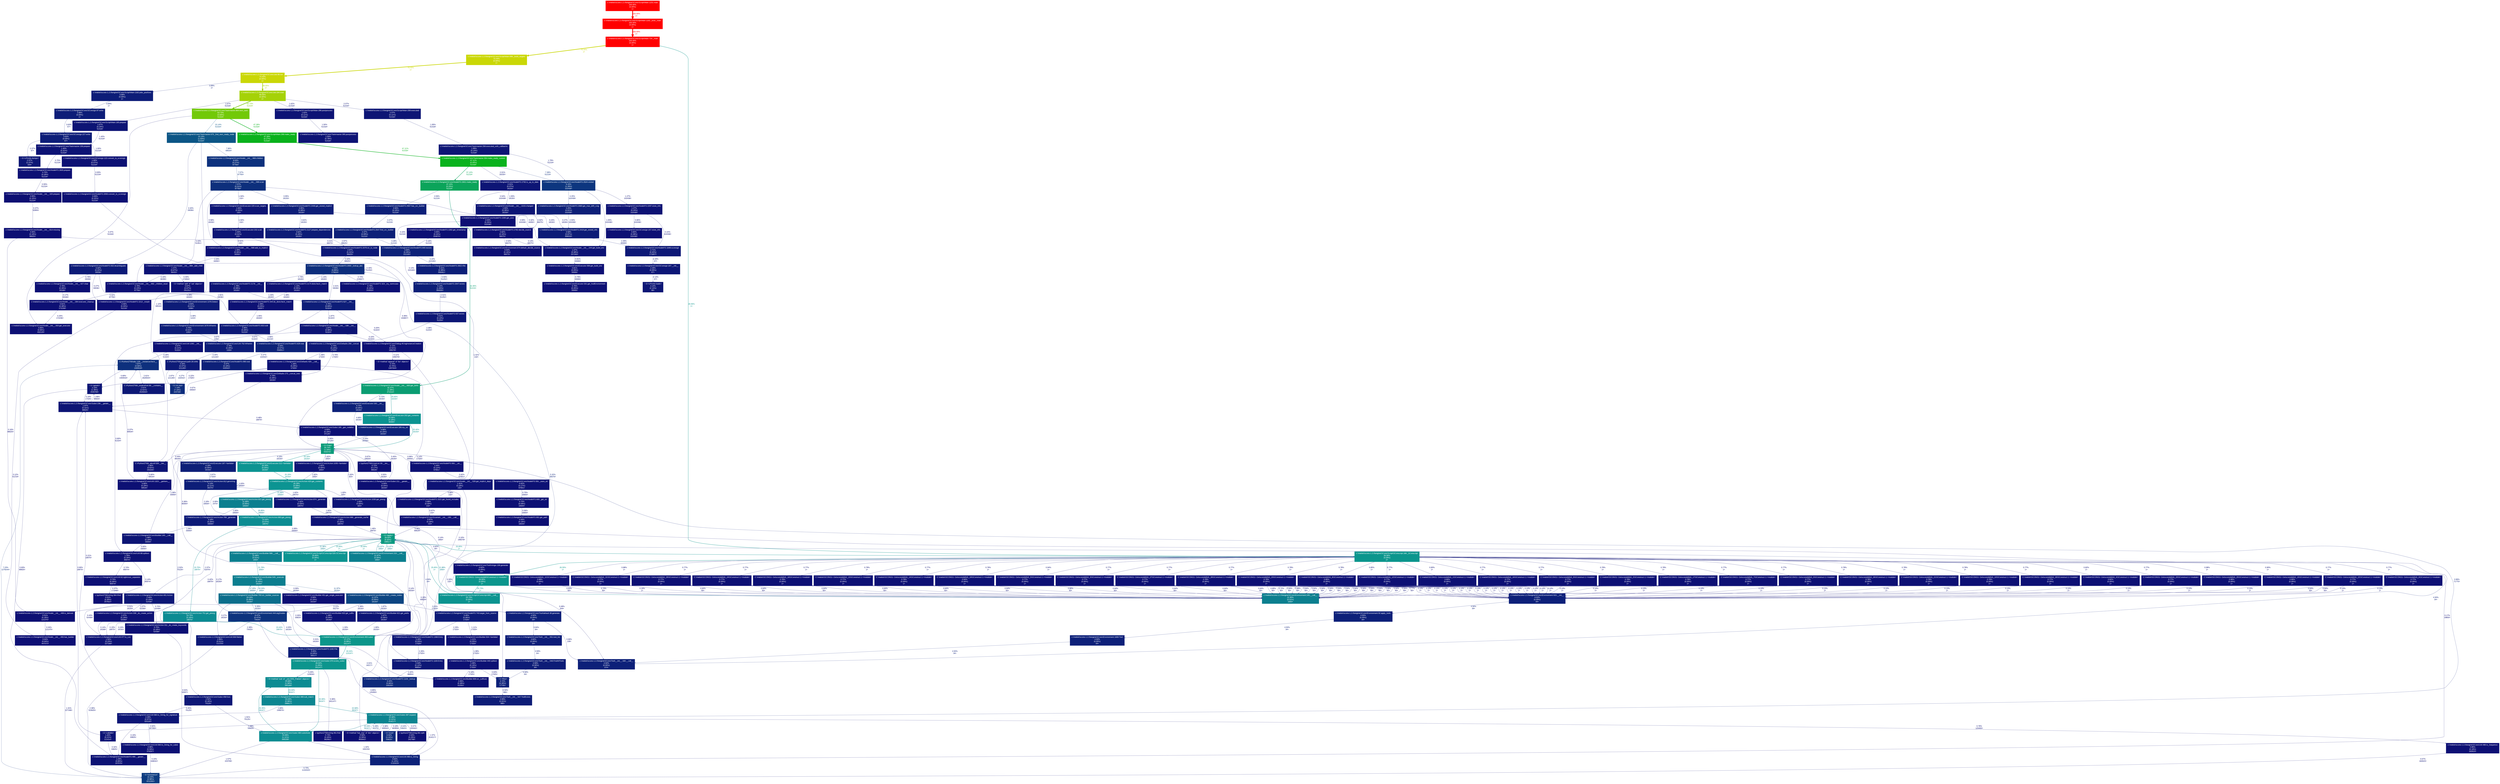 digraph {
	graph [ranksep=0.25, fontname=Arial, nodesep=0.125];
	node [fontname=Arial, style=filled, height=0, width=0, shape=box, fontcolor=white];
	edge [fontname=Arial];
	4 [color="#0d0f73", fontcolor="#ffffff", fontsize="10.00", label="c:\\melski\\scons-1.2.0\\engine\\SCons\\Node\\FS:2265:get_size\n0.54%\n(0.25%)\n102438×"];
	4 -> 845 [color="#0d0d73", label="0.15%\n51219×", arrowsize="0.35", fontsize="10.00", fontcolor="#0d0d73", labeldistance="0.50", penwidth="0.50"];
	5 [color="#0d367f", fontcolor="#ffffff", fontsize="10.00", label="c:\\melski\\scons-1.2.0\\engine\\SCons\\Node\\FS:2524:visited\n9.15%\n(1.26%)\n102438×"];
	5 -> 4 [color="#0d0f73", label="0.54%\n102438×", arrowsize="0.35", fontsize="10.00", fontcolor="#0d0f73", labeldistance="0.50", penwidth="0.50"];
	5 -> 753 [color="#0d1f78", label="4.25%\n102438×", arrowsize="0.35", fontsize="10.00", fontcolor="#0d1f78", labeldistance="0.50", penwidth="0.50"];
	5 -> 342 [color="#0d1174", label="1.00%\n102438×", arrowsize="0.35", fontsize="10.00", fontcolor="#0d1174", labeldistance="0.50", penwidth="0.50"];
	5 -> 315 [color="#0d1274", label="1.27%\n102438×", arrowsize="0.35", fontsize="10.00", fontcolor="#0d1274", labeldistance="0.50", penwidth="0.50"];
	6 [color="#0d1074", fontcolor="#ffffff", fontsize="10.00", label="C:\\melski\\SCONS1~1\\e\\sconsbld\\d1_28\\SConstruct:1:<module>\n0.78%\n(0.00%)\n1×"];
	6 -> 570 [color="#0d0f74", label="0.64%\n50×", arrowsize="0.35", fontsize="10.00", fontcolor="#0d0f74", labeldistance="0.50", penwidth="0.50"];
	6 -> 21 [color="#0d0d73", label="0.13%\n1×", arrowsize="0.35", fontsize="10.00", fontcolor="#0d0d73", labeldistance="0.50", penwidth="0.50"];
	7 [color="#0c968d", fontcolor="#ffffff", fontsize="10.00", label="c:\\melski\\scons-1.2.0\\engine\\SCons\\Script\\SConscript:166:_SConscript\n26.56%\n(0.09%)\n2×"];
	7 -> 571 [color="#0d1074", label="0.85%\n1×", arrowsize="0.35", fontsize="10.00", fontcolor="#0d1074", labeldistance="0.50", penwidth="0.50"];
	7 -> 420 [color="#0c968d", label="26.55%\n1×", arrowsize="0.52", fontsize="10.00", fontcolor="#0c968d", labeldistance="1.06", penwidth="1.06"];
	7 -> 6 [color="#0d1074", label="0.78%\n1×", arrowsize="0.35", fontsize="10.00", fontcolor="#0d1074", labeldistance="0.50", penwidth="0.50"];
	7 -> 431 [color="#0d1074", label="0.77%\n1×", arrowsize="0.35", fontsize="10.00", fontcolor="#0d1074", labeldistance="0.50", penwidth="0.50"];
	7 -> 304 [color="#0d1074", label="0.78%\n1×", arrowsize="0.35", fontsize="10.00", fontcolor="#0d1074", labeldistance="0.50", penwidth="0.50"];
	7 -> 564 [color="#0d1074", label="0.82%\n1×", arrowsize="0.35", fontsize="10.00", fontcolor="#0d1074", labeldistance="0.50", penwidth="0.50"];
	7 -> 569 [color="#0d1174", label="0.94%\n1×", arrowsize="0.35", fontsize="10.00", fontcolor="#0d1174", labeldistance="0.50", penwidth="0.50"];
	7 -> 590 [color="#0d1074", label="0.77%\n1×", arrowsize="0.35", fontsize="10.00", fontcolor="#0d1074", labeldistance="0.50", penwidth="0.50"];
	7 -> 573 [color="#0d1074", label="0.78%\n1×", arrowsize="0.35", fontsize="10.00", fontcolor="#0d1074", labeldistance="0.50", penwidth="0.50"];
	7 -> 574 [color="#0d1074", label="0.77%\n1×", arrowsize="0.35", fontsize="10.00", fontcolor="#0d1074", labeldistance="0.50", penwidth="0.50"];
	7 -> 575 [color="#0d1074", label="0.77%\n1×", arrowsize="0.35", fontsize="10.00", fontcolor="#0d1074", labeldistance="0.50", penwidth="0.50"];
	7 -> 576 [color="#0d1074", label="0.78%\n1×", arrowsize="0.35", fontsize="10.00", fontcolor="#0d1074", labeldistance="0.50", penwidth="0.50"];
	7 -> 577 [color="#0d1074", label="0.77%\n1×", arrowsize="0.35", fontsize="10.00", fontcolor="#0d1074", labeldistance="0.50", penwidth="0.50"];
	7 -> 578 [color="#0d1074", label="0.78%\n1×", arrowsize="0.35", fontsize="10.00", fontcolor="#0d1074", labeldistance="0.50", penwidth="0.50"];
	7 -> 579 [color="#0d1074", label="0.78%\n1×", arrowsize="0.35", fontsize="10.00", fontcolor="#0d1074", labeldistance="0.50", penwidth="0.50"];
	7 -> 580 [color="#0d1074", label="0.77%\n1×", arrowsize="0.35", fontsize="10.00", fontcolor="#0d1074", labeldistance="0.50", penwidth="0.50"];
	7 -> 581 [color="#0d1074", label="0.77%\n1×", arrowsize="0.35", fontsize="10.00", fontcolor="#0d1074", labeldistance="0.50", penwidth="0.50"];
	7 -> 582 [color="#0d1174", label="0.98%\n1×", arrowsize="0.35", fontsize="10.00", fontcolor="#0d1174", labeldistance="0.50", penwidth="0.50"];
	7 -> 583 [color="#0d1074", label="0.90%\n1×", arrowsize="0.35", fontsize="10.00", fontcolor="#0d1074", labeldistance="0.50", penwidth="0.50"];
	7 -> 584 [color="#0d1074", label="0.77%\n1×", arrowsize="0.35", fontsize="10.00", fontcolor="#0d1074", labeldistance="0.50", penwidth="0.50"];
	7 -> 585 [color="#0d1074", label="0.77%\n1×", arrowsize="0.35", fontsize="10.00", fontcolor="#0d1074", labeldistance="0.50", penwidth="0.50"];
	7 -> 586 [color="#0d1074", label="0.88%\n1×", arrowsize="0.35", fontsize="10.00", fontcolor="#0d1074", labeldistance="0.50", penwidth="0.50"];
	7 -> 588 [color="#0d1074", label="0.77%\n1×", arrowsize="0.35", fontsize="10.00", fontcolor="#0d1074", labeldistance="0.50", penwidth="0.50"];
	7 -> 589 [color="#0d1074", label="0.77%\n1×", arrowsize="0.35", fontsize="10.00", fontcolor="#0d1074", labeldistance="0.50", penwidth="0.50"];
	7 -> 334 [color="#0d1074", label="0.77%\n1×", arrowsize="0.35", fontsize="10.00", fontcolor="#0d1074", labeldistance="0.50", penwidth="0.50"];
	7 -> 591 [color="#0d1074", label="0.77%\n1×", arrowsize="0.35", fontsize="10.00", fontcolor="#0d1074", labeldistance="0.50", penwidth="0.50"];
	7 -> 592 [color="#0d1074", label="0.77%\n1×", arrowsize="0.35", fontsize="10.00", fontcolor="#0d1074", labeldistance="0.50", penwidth="0.50"];
	7 -> 593 [color="#0d1074", label="0.77%\n1×", arrowsize="0.35", fontsize="10.00", fontcolor="#0d1074", labeldistance="0.50", penwidth="0.50"];
	7 -> 587 [color="#0d1074", label="0.77%\n1×", arrowsize="0.35", fontsize="10.00", fontcolor="#0d1074", labeldistance="0.50", penwidth="0.50"];
	7 -> 488 [color="#0d1074", label="0.80%\n1×", arrowsize="0.35", fontsize="10.00", fontcolor="#0d1074", labeldistance="0.50", penwidth="0.50"];
	7 -> 572 [color="#0d1074", label="0.78%\n1×", arrowsize="0.35", fontsize="10.00", fontcolor="#0d1074", labeldistance="0.50", penwidth="0.50"];
	7 -> 496 [color="#0d1074", label="0.78%\n1×", arrowsize="0.35", fontsize="10.00", fontcolor="#0d1074", labeldistance="0.50", penwidth="0.50"];
	7 -> 241 [color="#0d1074", label="0.78%\n1×", arrowsize="0.35", fontsize="10.00", fontcolor="#0d1074", labeldistance="0.50", penwidth="0.50"];
	8 [color="#0d1274", fontcolor="#ffffff", fontsize="10.00", label="c:\\melski\\scons-1.2.0\\engine\\SCons\\Util:88:splitext\n1.33%\n(0.34%)\n85974×"];
	8 -> 618 [color="#0d0d73", label="0.14%\n85974×", arrowsize="0.35", fontsize="10.00", fontcolor="#0d0d73", labeldistance="0.50", penwidth="0.50"];
	8 -> 731 [color="#0d1074", label="0.74%\n85974×", arrowsize="0.35", fontsize="10.00", fontcolor="#0d1074", labeldistance="0.50", penwidth="0.50"];
	10 [color="#0d1575", fontcolor="#ffffff", fontsize="10.00", label="c:\\melski\\scons-1.2.0\\engine\\SCons\\Builder:140:__call__\n1.88%\n(0.19%)\n33000×"];
	10 -> 8 [color="#0d0f73", label="0.50%\n33000×", arrowsize="0.35", fontsize="10.00", fontcolor="#0d0f73", labeldistance="0.50", penwidth="0.50"];
	10 -> 219 [color="#0d1174", label="1.06%\n33000×", arrowsize="0.35", fontsize="10.00", fontcolor="#0d1174", labeldistance="0.50", penwidth="0.50"];
	11 [color="#0d1d78", fontcolor="#ffffff", fontsize="10.00", label="c:\\melski\\scons-1.2.0\\engine\\SCons\\Node\\FS:527:__init__\n3.75%\n(0.69%)\n51324×"];
	11 -> 416 [color="#0d1575", label="1.87%\n51324×", arrowsize="0.35", fontsize="10.00", fontcolor="#0d1575", labeldistance="0.50", penwidth="0.50"];
	11 -> 8 [color="#0d1074", label="0.80%\n51324×", arrowsize="0.35", fontsize="10.00", fontcolor="#0d1074", labeldistance="0.50", penwidth="0.50"];
	11 -> 959 [color="#0d0e73", label="0.20%\n51324×", arrowsize="0.35", fontsize="10.00", fontcolor="#0d0e73", labeldistance="0.50", penwidth="0.50"];
	19 [color="#0c5686", fontcolor="#ffffff", fontsize="10.00", label="c:\\melski\\scons-1.2.0\\engine\\SCons\\Taskmaster:675:_find_next_ready_node\n15.14%\n(1.63%)\n51319×"];
	19 -> 269 [color="#0d1b77", label="3.32%\n33036×", arrowsize="0.35", fontsize="10.00", fontcolor="#0d1b77", labeldistance="0.50", penwidth="0.50"];
	19 -> 120 [color="#0d307d", label="7.96%\n69534×", arrowsize="0.35", fontsize="10.00", fontcolor="#0d307d", labeldistance="0.50", penwidth="0.50"];
	19 -> 539 [color="#0d1174", label="1.10%\n69534×", arrowsize="0.35", fontsize="10.00", fontcolor="#0d1174", labeldistance="0.50", penwidth="0.50"];
	21 [color="#0d2079", fontcolor="#ffffff", fontsize="10.00", label="c:\\melski\\scons-1.2.0\\engine\\SCons\\Environment:915:__init__\n4.52%\n(0.00%)\n34×"];
	21 -> 89 [color="#0d2079", label="4.50%\n34×", arrowsize="0.35", fontsize="10.00", fontcolor="#0d2079", labeldistance="0.50", penwidth="0.50"];
	23 [color="#ff0000", fontcolor="#ffffff", fontsize="10.00", label="c:\\melski\\scons-1.2.0\\engine\\SCons\\Script\\Main:724:_main\n100.00%\n(0.00%)\n1×"];
	23 -> 7 [color="#0c968d", label="26.56%\n1×", arrowsize="0.52", fontsize="10.00", fontcolor="#0c968d", labeldistance="1.06", penwidth="1.06"];
	23 -> 267 [color="#cad706", label="73.44%\n1×", arrowsize="0.86", fontsize="10.00", fontcolor="#cad706", labeldistance="2.94", penwidth="2.94"];
	26 [color="#0c9491", fontcolor="#ffffff", fontsize="10.00", label="c:\\melski\\scons-1.2.0\\engine\\SCons\\Executor:202:get_contents\n25.66%\n(0.18%)\n36300×"];
	26 -> 219 [color="#0c9492", label="25.40%\n18150×", arrowsize="0.50", fontsize="10.00", fontcolor="#0c9492", labeldistance="1.02", penwidth="1.02"];
	29 [color="#0d2179", fontcolor="#ffffff", fontsize="10.00", label="c:\\melski\\scons-1.2.0\\engine\\SCons\\Executor:185:my_str\n4.68%\n(0.15%)\n18150×"];
	29 -> 219 [color="#0d1f78", label="4.23%\n18150×", arrowsize="0.35", fontsize="10.00", fontcolor="#0d1f78", labeldistance="0.50", penwidth="0.50"];
	53 [color="#0d0f73", fontcolor="#ffffff", fontsize="10.00", label="c:\\melski\\scons-1.2.0\\engine\\SCons\\Node\\FS:691:get_path\n0.56%\n(0.19%)\n16633×"];
	55 [color="#0c7e8f", fontcolor="#ffffff", fontsize="10.00", label="c:\\melski\\scons-1.2.0\\engine\\SCons\\Builder:545:_execute\n21.78%\n(0.40%)\n18150×"];
	55 -> 166 [color="#0d4582", label="11.97%\n18150×", arrowsize="0.35", fontsize="10.00", fontcolor="#0d4582", labeldistance="0.50", penwidth="0.50"];
	55 -> 199 [color="#0c6e8c", label="19.24%\n1650×", arrowsize="0.44", fontsize="10.00", fontcolor="#0c6e8c", labeldistance="0.77", penwidth="0.77"];
	55 -> 229 [color="#0d0f73", label="0.59%\n18150×", arrowsize="0.35", fontsize="10.00", fontcolor="#0d0f73", labeldistance="0.50", penwidth="0.50"];
	59 [color="#0d1174", fontcolor="#ffffff", fontsize="10.00", label="c:\\melski\\scons-1.2.0\\engine\\SCons\\Node\\FS:2174:diskcheck_match\n1.13%\n(0.05%)\n18183×"];
	59 -> 131 [color="#0d1174", label="1.08%\n18183×", arrowsize="0.35", fontsize="10.00", fontcolor="#0d1174", labeldistance="0.50", penwidth="0.50"];
	60 [color="#0d2e7c", fontcolor="#ffffff", fontsize="10.00", label="c:\\melski\\scons-1.2.0\\engine\\SCons\\Node\\FS:2000:_lookup_abs\n7.54%\n(0.89%)\n173624×"];
	60 -> 11 [color="#0d1776", label="2.41%\n33036×", arrowsize="0.35", fontsize="10.00", fontcolor="#0d1776", labeldistance="0.50", penwidth="0.50"];
	60 -> 60 [color="#0d0e73", label="0.34%\n51253×", arrowsize="0.35", fontsize="10.00", fontcolor="#0d0e73", labeldistance="0.50", penwidth="0.50"];
	60 -> 356 [color="#0d1074", label="0.74%\n224947×", arrowsize="0.35", fontsize="10.00", fontcolor="#0d1074", labeldistance="0.50", penwidth="0.50"];
	60 -> 59 [color="#0d1174", label="1.13%\n18183×", arrowsize="0.35", fontsize="10.00", fontcolor="#0d1174", labeldistance="0.50", penwidth="0.50"];
	60 -> 284 [color="#0d1475", label="1.78%\n18183×", arrowsize="0.35", fontsize="10.00", fontcolor="#0d1475", labeldistance="0.50", penwidth="0.50"];
	75 [color="#0d0f74", fontcolor="#ffffff", fontsize="10.00", label="c:\\melski\\scons-1.2.0\\engine\\SCons\\Tool\\mingw:106:generate\n0.62%\n(0.00%)\n34×"];
	75 -> 800 [color="#0d0f73", label="0.48%\n204×", arrowsize="0.35", fontsize="10.00", fontcolor="#0d0f73", labeldistance="0.50", penwidth="0.50"];
	89 [color="#0d2079", fontcolor="#ffffff", fontsize="10.00", label="c:\\melski\\scons-1.2.0\\engine\\SCons\\Environment:92:apply_tools\n4.50%\n(0.00%)\n34×"];
	89 -> 685 [color="#0d2079", label="4.50%\n34×", arrowsize="0.35", fontsize="10.00", fontcolor="#0d2079", labeldistance="0.50", penwidth="0.50"];
	95 [color="#0d1876", fontcolor="#ffffff", fontsize="10.00", label="C:\\Python27\\lib\\_weakrefset:68:__contains__\n2.61%\n(2.61%)\n2626934×"];
	96 [color="#0d307d", fontcolor="#ffffff", fontsize="10.00", label="C:\\Python27\\lib\\abc:128:__instancecheck__\n7.87%\n(4.56%)\n1400918×"];
	96 -> 596 [color="#0d1074", label="0.69%\n1400918×", arrowsize="0.35", fontsize="10.00", fontcolor="#0d1074", labeldistance="0.50", penwidth="0.50"];
	96 -> 95 [color="#0d1876", label="2.61%\n2626504×", arrowsize="0.35", fontsize="10.00", fontcolor="#0d1876", labeldistance="0.50", penwidth="0.50"];
	111 [color="#0d1074", fontcolor="#ffffff", fontsize="10.00", label="c:\\melski\\scons-1.2.0\\engine\\SCons\\Node\\__init__:263:get_executor\n0.85%\n(0.65%)\n432129×"];
	116 [color="#0d0f73", fontcolor="#ffffff", fontsize="10.00", label="c:\\melski\\scons-1.2.0\\engine\\SCons\\Subst:211:__getattr__\n0.50%\n(0.04%)\n18150×"];
	116 -> 521 [color="#0d0f73", label="0.45%\n18150×", arrowsize="0.35", fontsize="10.00", fontcolor="#0d0f73", labeldistance="0.50", penwidth="0.50"];
	117 [color="#0d1074", fontcolor="#ffffff", fontsize="10.00", label="c:\\python27\\lib\\UserList:30:__len__\n0.72%\n(0.17%)\n86626×"];
	117 -> 116 [color="#0d0f73", label="0.50%\n18150×", arrowsize="0.35", fontsize="10.00", fontcolor="#0d0f73", labeldistance="0.50", penwidth="0.50"];
	119 [color="#0d2f7c", fontcolor="#ffffff", fontsize="10.00", label="c:\\melski\\scons-1.2.0\\engine\\SCons\\Node\\__init__:595:scan\n7.57%\n(0.31%)\n87783×"];
	119 -> 196 [color="#0d0f73", label="0.43%\n51351×", arrowsize="0.35", fontsize="10.00", fontcolor="#0d0f73", labeldistance="0.50", penwidth="0.50"];
	119 -> 754 [color="#0d1e78", label="3.95%\n18150×", arrowsize="0.35", fontsize="10.00", fontcolor="#0d1e78", labeldistance="0.50", penwidth="0.50"];
	119 -> 798 [color="#0d0f73", label="0.58%\n18150×", arrowsize="0.35", fontsize="10.00", fontcolor="#0d0f73", labeldistance="0.50", penwidth="0.50"];
	119 -> 342 [color="#0d0e73", label="0.32%\n18282×", arrowsize="0.35", fontsize="10.00", fontcolor="#0d0e73", labeldistance="0.50", penwidth="0.50"];
	119 -> 1211 [color="#0d1575", label="1.94%\n132×", arrowsize="0.35", fontsize="10.00", fontcolor="#0d1575", labeldistance="0.50", penwidth="0.50"];
	120 [color="#0d317d", fontcolor="#ffffff", fontsize="10.00", label="c:\\melski\\scons-1.2.0\\engine\\SCons\\Node\\__init__:969:children\n8.04%\n(0.27%)\n87783×"];
	120 -> 119 [color="#0d2f7c", label="7.57%\n87783×", arrowsize="0.35", fontsize="10.00", fontcolor="#0d2f7c", labeldistance="0.50", penwidth="0.50"];
	126 [color="#ff0000", fontcolor="#ffffff", fontsize="10.00", label="c:\\melski\\scons-1.2.0\\engine\\SCons\\Script\\Main:1231:main\n100.00%\n(0.00%)\n1×"];
	126 -> 534 [color="#ff0000", label="100.00%\n1×", arrowsize="1.00", fontsize="10.00", fontcolor="#ff0000", labeldistance="4.00", penwidth="4.00"];
	128 [color="#0c9980", fontcolor="#ffffff", fontsize="10.00", label="~:0:<apply>\n29.50%\n(0.32%)\n199517×"];
	128 -> 7 [color="#0c9491", label="25.65%\n1×", arrowsize="0.51", fontsize="10.00", fontcolor="#0c9491", labeldistance="1.03", penwidth="1.03"];
	128 -> 136 [color="#0d0d73", label="0.14%\n18150×", arrowsize="0.35", fontsize="10.00", fontcolor="#0d0d73", labeldistance="0.50", penwidth="0.50"];
	128 -> 163 [color="#0d1776", label="2.37%\n51975×", arrowsize="0.35", fontsize="10.00", fontcolor="#0d1776", labeldistance="0.50", penwidth="0.50"];
	128 -> 297 [color="#0d2079", label="4.50%\n34×", arrowsize="0.35", fontsize="10.00", fontcolor="#0d2079", labeldistance="0.50", penwidth="0.50"];
	128 -> 318 [color="#0c9491", label="25.65%\n1×", arrowsize="0.51", fontsize="10.00", fontcolor="#0c9491", labeldistance="1.03", penwidth="1.03"];
	128 -> 195 [color="#0c7f8f", label="21.86%\n1650×", arrowsize="0.47", fontsize="10.00", fontcolor="#0c7f8f", labeldistance="0.87", penwidth="0.87"];
	128 -> 839 [color="#0d0e73", label="0.28%\n69529×", arrowsize="0.35", fontsize="10.00", fontcolor="#0d0e73", labeldistance="0.50", penwidth="0.50"];
	128 -> 75 [color="#0d0f74", label="0.62%\n34×", arrowsize="0.35", fontsize="10.00", fontcolor="#0d0f74", labeldistance="0.50", penwidth="0.50"];
	128 -> 1007 [color="#0c7f8f", label="21.87%\n1650×", arrowsize="0.47", fontsize="10.00", fontcolor="#0c7f8f", labeldistance="0.87", penwidth="0.87"];
	131 [color="#0d1174", fontcolor="#ffffff", fontsize="10.00", label="c:\\melski\\scons-1.2.0\\engine\\SCons\\Node\\FS:344:do_diskcheck_match\n1.08%\n(0.03%)\n18287×"];
	131 -> 1014 [color="#0d1174", label="1.05%\n18183×", arrowsize="0.35", fontsize="10.00", fontcolor="#0d1174", labeldistance="0.50", penwidth="0.50"];
	135 [color="#0c958d", fontcolor="#ffffff", fontsize="10.00", label="c:\\melski\\scons-1.2.0\\engine\\SCons\\Subst:370:scons_subst\n26.54%\n(1.03%)\n161147×"];
	135 -> 966 [color="#0d0e73", label="0.33%\n115634×", arrowsize="0.35", fontsize="10.00", fontcolor="#0d0e73", labeldistance="0.50", penwidth="0.50"];
	135 -> 871 [color="#0c8d92", label="24.06%\n56167×", arrowsize="0.49", fontsize="10.00", fontcolor="#0c8d92", labeldistance="0.96", penwidth="0.96"];
	135 -> 1229 [color="#0d0e73", label="0.36%\n161147×", arrowsize="0.35", fontsize="10.00", fontcolor="#0d0e73", labeldistance="0.50", penwidth="0.50"];
	136 [color="#0c968a", fontcolor="#ffffff", fontsize="10.00", label="c:\\melski\\scons-1.2.0\\engine\\SCons\\Environment:493:subst\n27.27%\n(0.68%)\n161147×"];
	136 -> 135 [color="#0c958d", label="26.54%\n123197×", arrowsize="0.52", fontsize="10.00", fontcolor="#0c958d", labeldistance="1.06", penwidth="1.06"];
	142 [color="#0b9d72", fontcolor="#ffffff", fontsize="10.00", label="c:\\melski\\scons-1.2.0\\engine\\SCons\\Node\\__init__:683:get_binfo\n32.47%\n(1.28%)\n271014×"];
	142 -> 929 [color="#0d2179", label="4.72%\n18150×", arrowsize="0.35", fontsize="10.00", fontcolor="#0d2179", labeldistance="0.50", penwidth="0.50"];
	142 -> 26 [color="#0c9491", label="25.65%\n18150×", arrowsize="0.51", fontsize="10.00", fontcolor="#0c9491", labeldistance="1.03", penwidth="1.03"];
	143 [color="#0d1575", fontcolor="#ffffff", fontsize="10.00", label="c:\\melski\\scons-1.2.0\\engine\\SCons\\Node\\__init__:1015:changed\n1.93%\n(0.39%)\n18150×"];
	143 -> 675 [color="#0d1074", label="0.82%\n68475×", arrowsize="0.35", fontsize="10.00", fontcolor="#0d1074", labeldistance="0.50", penwidth="0.50"];
	143 -> 211 [color="#0d0e73", label="0.27%\n18150×", arrowsize="0.35", fontsize="10.00", fontcolor="#0d0e73", labeldistance="0.50", penwidth="0.50"];
	145 [color="#0d1274", fontcolor="#ffffff", fontsize="10.00", label="c:\\melski\\scons-1.2.0\\engine\\SCons\\Node\\FS:495:__getattr__\n1.29%\n(0.80%)\n157575×"];
	150 [color="#0d1c77", fontcolor="#ffffff", fontsize="10.00", label="c:\\melski\\scons-1.2.0\\engine\\SCons\\Tool\\__init__:547:ToolExists\n3.59%\n(0.01%)\n986×"];
	154 [color="#0d0f74", fontcolor="#ffffff", fontsize="10.00", label="c:\\melski\\scons-1.2.0\\engine\\SCons\\Node\\FS:2282:get_timestamp\n0.65%\n(0.32%)\n204876×"];
	154 -> 845 [color="#0d0d73", label="0.16%\n51219×", arrowsize="0.35", fontsize="10.00", fontcolor="#0d0d73", labeldistance="0.50", penwidth="0.50"];
	162 [color="#0d1174", fontcolor="#ffffff", fontsize="10.00", label="c:\\melski\\scons-1.2.0\\engine\\SCons\\Action:338:_do_create_action\n1.07%\n(0.19%)\n52540×"];
	162 -> 128 [color="#0d0e73", label="0.42%\n18975×", arrowsize="0.35", fontsize="10.00", fontcolor="#0d0e73", labeldistance="0.50", penwidth="0.50"];
	162 -> 869 [color="#0d0d73", label="0.14%\n19188×", arrowsize="0.35", fontsize="10.00", fontcolor="#0d0d73", labeldistance="0.50", penwidth="0.50"];
	163 [color="#0d1776", fontcolor="#ffffff", fontsize="10.00", label="c:\\melski\\scons-1.2.0\\engine\\SCons\\Action:401:Action\n2.40%\n(0.15%)\n52438×"];
	163 -> 772 [color="#0d1074", label="0.75%\n52438×", arrowsize="0.35", fontsize="10.00", fontcolor="#0d1074", labeldistance="0.50", penwidth="0.50"];
	163 -> 162 [color="#0d1174", label="1.07%\n52336×", arrowsize="0.35", fontsize="10.00", fontcolor="#0d1174", labeldistance="0.50", penwidth="0.50"];
	163 -> 869 [color="#0d0f73", label="0.43%\n52438×", arrowsize="0.35", fontsize="10.00", fontcolor="#0d0f73", labeldistance="0.50", penwidth="0.50"];
	166 [color="#0d4582", fontcolor="#ffffff", fontsize="10.00", label="c:\\melski\\scons-1.2.0\\engine\\SCons\\Builder:482:_create_nodes\n11.97%\n(0.55%)\n18150×"];
	166 -> 235 [color="#0d1a77", label="3.12%\n55275×", arrowsize="0.35", fontsize="10.00", fontcolor="#0d1a77", labeldistance="0.50", penwidth="0.50"];
	166 -> 684 [color="#0d1575", label="1.87%\n18150×", arrowsize="0.35", fontsize="10.00", fontcolor="#0d1575", labeldistance="0.50", penwidth="0.50"];
	166 -> 238 [color="#0d1275", label="1.38%\n18150×", arrowsize="0.35", fontsize="10.00", fontcolor="#0d1275", labeldistance="0.50", penwidth="0.50"];
	166 -> 1114 [color="#0d0e73", label="0.31%\n18150×", arrowsize="0.35", fontsize="10.00", fontcolor="#0d0e73", labeldistance="0.50", penwidth="0.50"];
	166 -> 1086 [color="#0d1b77", label="3.45%\n17325×", arrowsize="0.35", fontsize="10.00", fontcolor="#0d1b77", labeldistance="0.50", penwidth="0.50"];
	190 [color="#0d1475", fontcolor="#ffffff", fontsize="10.00", label="c:\\melski\\scons-1.2.0\\engine\\SCons\\Action:874:_generate\n1.62%\n(0.03%)\n18975×"];
	190 -> 434 [color="#0d1375", label="1.60%\n18975×", arrowsize="0.35", fontsize="10.00", fontcolor="#0d1375", labeldistance="0.50", penwidth="0.50"];
	191 [color="#0d1e78", fontcolor="#ffffff", fontsize="10.00", label="c:\\melski\\scons-1.2.0\\engine\\SCons\\Action:812:genstring\n4.13%\n(0.11%)\n35475×"];
	191 -> 817 [color="#0d1676", label="2.19%\n16500×", arrowsize="0.35", fontsize="10.00", fontcolor="#0d1676", labeldistance="0.50", penwidth="0.50"];
	191 -> 190 [color="#0d1475", label="1.62%\n18975×", arrowsize="0.35", fontsize="10.00", fontcolor="#0d1475", labeldistance="0.50", penwidth="0.50"];
	191 -> 191 [color="#0d1475", label="1.63%\n16500×", arrowsize="0.35", fontsize="10.00", fontcolor="#0d1475", labeldistance="0.50", penwidth="0.50"];
	195 [color="#0c7f8f", fontcolor="#ffffff", fontsize="10.00", label="c:\\melski\\scons-1.2.0\\engine\\SCons\\Builder:586:__call__\n21.86%\n(0.01%)\n1650×"];
	195 -> 55 [color="#0c7e8f", label="21.78%\n1650×", arrowsize="0.47", fontsize="10.00", fontcolor="#0c7e8f", labeldistance="0.87", penwidth="0.87"];
	196 [color="#0d1074", fontcolor="#ffffff", fontsize="10.00", label="c:\\melski\\scons-1.2.0\\engine\\SCons\\Node\\__init__:892:_children_reset\n0.76%\n(0.23%)\n87750×"];
	196 -> 204 [color="#0d0e73", label="0.42%\n87750×", arrowsize="0.35", fontsize="10.00", fontcolor="#0d0e73", labeldistance="0.50", penwidth="0.50"];
	197 [color="#0d1375", fontcolor="#ffffff", fontsize="10.00", label="c:\\melski\\scons-1.2.0\\engine\\SCons\\Node\\__init__:866:_add_child\n1.47%\n(0.67%)\n36432×"];
	197 -> 889 [color="#0d0e73", label="0.40%\n172654×", arrowsize="0.35", fontsize="10.00", fontcolor="#0d0e73", labeldistance="0.50", penwidth="0.50"];
	197 -> 196 [color="#0d0e73", label="0.33%\n36399×", arrowsize="0.35", fontsize="10.00", fontcolor="#0d0e73", labeldistance="0.50", penwidth="0.50"];
	199 [color="#0c6e8c", fontcolor="#ffffff", fontsize="10.00", label="c:\\melski\\scons-1.2.0\\engine\\SCons\\Builder:700:src_builder_sources\n19.24%\n(0.49%)\n18150×"];
	199 -> 257 [color="#0d0e73", label="0.27%\n18150×", arrowsize="0.35", fontsize="10.00", fontcolor="#0d0e73", labeldistance="0.50", penwidth="0.50"];
	199 -> 136 [color="#0d0e73", label="0.30%\n33825×", arrowsize="0.35", fontsize="10.00", fontcolor="#0d0e73", labeldistance="0.50", penwidth="0.50"];
	199 -> 235 [color="#0d247a", label="5.35%\n18150×", arrowsize="0.35", fontsize="10.00", fontcolor="#0d247a", labeldistance="0.50", penwidth="0.50"];
	199 -> 200 [color="#0d0e73", label="0.31%\n18150×", arrowsize="0.35", fontsize="10.00", fontcolor="#0d0e73", labeldistance="0.50", penwidth="0.50"];
	199 -> 55 [color="#0c6289", label="17.20%\n16500×", arrowsize="0.41", fontsize="10.00", fontcolor="#0c6289", labeldistance="0.69", penwidth="0.69"];
	200 [color="#0d1174", fontcolor="#ffffff", fontsize="10.00", label="c:\\melski\\scons-1.2.0\\engine\\SCons\\Builder:808:src_suffixes\n0.96%\n(0.38%)\n61050×"];
	204 [color="#0d1074", fontcolor="#ffffff", fontsize="10.00", label="c:\\melski\\scons-1.2.0\\engine\\SCons\\Node\\__init__:284:executor_cleanup\n0.81%\n(0.48%)\n172236×"];
	204 -> 111 [color="#0d0e73", label="0.25%\n172236×", arrowsize="0.35", fontsize="10.00", fontcolor="#0d0e73", labeldistance="0.50", penwidth="0.50"];
	210 [color="#0d1074", fontcolor="#ffffff", fontsize="10.00", label="c:\\melski\\scons-1.2.0\\engine\\SCons\\Node\\__init__:427:clear\n0.76%\n(0.26%)\n33168×"];
	210 -> 204 [color="#0d0d73", label="0.17%\n33168×", arrowsize="0.35", fontsize="10.00", fontcolor="#0d0d73", labeldistance="0.50", penwidth="0.50"];
	211 [color="#0d1c77", fontcolor="#ffffff", fontsize="10.00", label="c:\\melski\\scons-1.2.0\\engine\\SCons\\Node\\FS:2419:get_stored_info\n3.58%\n(0.87%)\n358533×"];
	211 -> 907 [color="#0d1776", label="2.49%\n69369×", arrowsize="0.35", fontsize="10.00", fontcolor="#0d1776", labeldistance="0.50", penwidth="0.50"];
	219 [color="#0c9b7a", fontcolor="#ffffff", fontsize="10.00", label="~:0:<map>\n30.74%\n(1.16%)\n443470×"];
	219 -> 136 [color="#0d0d73", label="0.14%\n1650×", arrowsize="0.35", fontsize="10.00", fontcolor="#0d0d73", labeldistance="0.50", penwidth="0.50"];
	219 -> 539 [color="#0d0f73", label="0.44%\n89100×", arrowsize="0.35", fontsize="10.00", fontcolor="#0d0f73", labeldistance="0.50", penwidth="0.50"];
	219 -> 560 [color="#0d1174", label="0.96%\n33000×", arrowsize="0.35", fontsize="10.00", fontcolor="#0d1174", labeldistance="0.50", penwidth="0.50"];
	219 -> 1109 [color="#0d1f78", label="4.19%\n18150×", arrowsize="0.35", fontsize="10.00", fontcolor="#0d1f78", labeldistance="0.50", penwidth="0.50"];
	219 -> 994 [color="#0c9492", label="25.33%\n18150×", arrowsize="0.50", fontsize="10.00", fontcolor="#0c9492", labeldistance="1.01", penwidth="1.01"];
	219 -> 240 [color="#0d1776", label="2.52%\n70125×", arrowsize="0.35", fontsize="10.00", fontcolor="#0d1776", labeldistance="0.50", penwidth="0.50"];
	219 -> 117 [color="#0d0f74", label="0.67%\n53625×", arrowsize="0.35", fontsize="10.00", fontcolor="#0d0f74", labeldistance="0.50", penwidth="0.50"];
	219 -> 761 [color="#0d1475", label="1.82%\n1650×", arrowsize="0.35", fontsize="10.00", fontcolor="#0d1475", labeldistance="0.50", penwidth="0.50"];
	229 [color="#0d0f73", fontcolor="#ffffff", fontsize="10.00", label="c:\\melski\\scons-1.2.0\\engine\\SCons\\Builder:451:get_single_executor\n0.59%\n(0.10%)\n18150×"];
	232 [color="#0d1074", fontcolor="#ffffff", fontsize="10.00", label="c:\\melski\\scons-1.2.0\\engine\\SCons\\Executor:331:get_NullEnvironment\n0.76%\n(0.45%)\n33069×"];
	233 [color="#0d1074", fontcolor="#ffffff", fontsize="10.00", label="c:\\melski\\scons-1.2.0\\engine\\SCons\\Executor:358:get_build_env\n0.81%\n(0.05%)\n33069×"];
	233 -> 232 [color="#0d1074", label="0.76%\n33069×", arrowsize="0.35", fontsize="10.00", fontcolor="#0d1074", labeldistance="0.50", penwidth="0.50"];
	235 [color="#0d337e", fontcolor="#ffffff", fontsize="10.00", label="c:\\melski\\scons-1.2.0\\engine\\SCons\\Environment:444:arg2nodes\n8.47%\n(0.47%)\n73425×"];
	235 -> 128 [color="#0d0d73", label="0.17%\n18150×", arrowsize="0.35", fontsize="10.00", fontcolor="#0d0d73", labeldistance="0.50", penwidth="0.50"];
	235 -> 257 [color="#0d1776", label="2.38%\n73425×", arrowsize="0.35", fontsize="10.00", fontcolor="#0d1776", labeldistance="0.50", penwidth="0.50"];
	235 -> 1092 [color="#0d1e78", label="4.03%\n18150×", arrowsize="0.35", fontsize="10.00", fontcolor="#0d1e78", labeldistance="0.50", penwidth="0.50"];
	235 -> 869 [color="#0d0e73", label="0.24%\n18150×", arrowsize="0.35", fontsize="10.00", fontcolor="#0d0e73", labeldistance="0.50", penwidth="0.50"];
	235 -> 875 [color="#0d1074", label="0.85%\n120450×", arrowsize="0.35", fontsize="10.00", fontcolor="#0d1074", labeldistance="0.50", penwidth="0.50"];
	238 [color="#0d1275", fontcolor="#ffffff", fontsize="10.00", label="c:\\melski\\scons-1.2.0\\engine\\SCons\\Builder:632:get_suffix\n1.38%\n(0.04%)\n18150×"];
	238 -> 136 [color="#0d1274", label="1.33%\n18150×", arrowsize="0.35", fontsize="10.00", fontcolor="#0d1274", labeldistance="0.50", penwidth="0.50"];
	240 [color="#0d1776", fontcolor="#ffffff", fontsize="10.00", label="c:\\melski\\scons-1.2.0\\engine\\SCons\\Subst:458:func\n2.52%\n(0.16%)\n70125×"];
	240 -> 595 [color="#0d0f73", label="0.45%\n70125×", arrowsize="0.35", fontsize="10.00", fontcolor="#0d0f73", labeldistance="0.50", penwidth="0.50"];
	240 -> 871 [color="#0d1575", label="1.91%\n70125×", arrowsize="0.35", fontsize="10.00", fontcolor="#0d1575", labeldistance="0.50", penwidth="0.50"];
	241 [color="#0d1074", fontcolor="#ffffff", fontsize="10.00", label="C:\\melski\\SCONS1~1\\e\\sconsbld\\d1_14\\SConstruct:1:<module>\n0.78%\n(0.00%)\n1×"];
	241 -> 570 [color="#0d0f74", label="0.64%\n50×", arrowsize="0.35", fontsize="10.00", fontcolor="#0d0f74", labeldistance="0.50", penwidth="0.50"];
	241 -> 21 [color="#0d0d73", label="0.13%\n1×", arrowsize="0.35", fontsize="10.00", fontcolor="#0d0d73", labeldistance="0.50", penwidth="0.50"];
	243 [color="#0d1375", fontcolor="#ffffff", fontsize="10.00", label="c:\\melski\\scons-1.2.0\\engine\\SCons\\Taskmaster:158:prepare\n1.40%\n(0.31%)\n51318×"];
	243 -> 643 [color="#0d1074", label="0.75%\n51219×", arrowsize="0.35", fontsize="10.00", fontcolor="#0d1074", labeldistance="0.50", penwidth="0.50"];
	244 [color="#0d1475", fontcolor="#ffffff", fontsize="10.00", label="c:\\melski\\scons-1.2.0\\engine\\SCons\\Script\\Main:165:prepare\n1.67%\n(0.24%)\n51318×"];
	244 -> 243 [color="#0d1375", label="1.40%\n51318×", arrowsize="0.35", fontsize="10.00", fontcolor="#0d1375", labeldistance="0.50", penwidth="0.50"];
	251 [color="#0d1174", fontcolor="#ffffff", fontsize="10.00", label="c:\\melski\\scons-1.2.0\\engine\\SCons\\Util:560:to_String_for_subst\n0.98%\n(0.59%)\n376267×"];
	251 -> 390 [color="#0d0e73", label="0.23%\n448042×", arrowsize="0.35", fontsize="10.00", fontcolor="#0d0e73", labeldistance="0.50", penwidth="0.50"];
	252 [color="#0d1475", fontcolor="#ffffff", fontsize="10.00", label="c:\\melski\\scons-1.2.0\\engine\\SCons\\Action:1030:get_presig\n1.83%\n(0.00%)\n825×"];
	252 -> 219 [color="#0d1475", label="1.83%\n825×", arrowsize="0.35", fontsize="10.00", fontcolor="#0d1475", labeldistance="0.50", penwidth="0.50"];
	256 [color="#0c9492", fontcolor="#ffffff", fontsize="10.00", label="c:\\melski\\scons-1.2.0\\engine\\SCons\\Action:420:get_contents\n25.29%\n(0.09%)\n19800×"];
	256 -> 552 [color="#0c7f8f", label="21.89%\n16500×", arrowsize="0.47", fontsize="10.00", fontcolor="#0c7f8f", labeldistance="0.88", penwidth="0.88"];
	256 -> 875 [color="#0d0d73", label="0.17%\n19800×", arrowsize="0.35", fontsize="10.00", fontcolor="#0d0d73", labeldistance="0.50", penwidth="0.50"];
	256 -> 252 [color="#0d1475", label="1.83%\n825×", arrowsize="0.35", fontsize="10.00", fontcolor="#0d1475", labeldistance="0.50", penwidth="0.50"];
	256 -> 439 [color="#0d1a77", label="3.09%\n2475×", arrowsize="0.35", fontsize="10.00", fontcolor="#0d1a77", labeldistance="0.50", penwidth="0.50"];
	257 [color="#0d1977", fontcolor="#ffffff", fontsize="10.00", label="c:\\melski\\scons-1.2.0\\engine\\SCons\\Util:506:flatten\n2.96%\n(0.51%)\n111375×"];
	257 -> 390 [color="#0d1776", label="2.36%\n515625×", arrowsize="0.35", fontsize="10.00", fontcolor="#0d1776", labeldistance="0.50", penwidth="0.50"];
	263 [color="#0d1074", fontcolor="#ffffff", fontsize="10.00", label="c:\\melski\\scons-1.2.0\\engine\\SCons\\Node\\FS:600:_get_str\n0.75%\n(0.09%)\n16600×"];
	263 -> 53 [color="#0d0f73", label="0.56%\n16600×", arrowsize="0.35", fontsize="10.00", fontcolor="#0d0f73", labeldistance="0.50", penwidth="0.50"];
	266 [color="#cad706", fontcolor="#ffffff", fontsize="10.00", label="c:\\melski\\scons-1.2.0\\engine\\SCons\\Job:98:run\n73.43%\n(0.00%)\n1×"];
	266 -> 432 [color="#a5d207", label="69.55%\n1×", arrowsize="0.83", fontsize="10.00", fontcolor="#a5d207", labeldistance="2.78", penwidth="2.78"];
	266 -> 769 [color="#0d1d78", label="3.89%\n1×", arrowsize="0.35", fontsize="10.00", fontcolor="#0d1d78", labeldistance="0.50", penwidth="0.50"];
	267 [color="#cad706", fontcolor="#ffffff", fontsize="10.00", label="c:\\melski\\scons-1.2.0\\engine\\SCons\\Script\\Main:996:_build_targets\n73.44%\n(0.00%)\n1×"];
	267 -> 266 [color="#cad706", label="73.43%\n1×", arrowsize="0.86", fontsize="10.00", fontcolor="#cad706", labeldistance="2.94", penwidth="2.94"];
	268 [color="#0d1074", fontcolor="#ffffff", fontsize="10.00", label="c:\\melski\\scons-1.2.0\\engine\\SCons\\Node\\FS:1521:get_found_includes\n0.88%\n(0.00%)\n132×"];
	268 -> 468 [color="#0d1074", label="0.87%\n132×", arrowsize="0.35", fontsize="10.00", fontcolor="#0d1074", labeldistance="0.50", penwidth="0.50"];
	269 [color="#0d1b77", fontcolor="#ffffff", fontsize="10.00", label="c:\\melski\\scons-1.2.0\\engine\\SCons\\Node\\FS:832:disambiguate\n3.32%\n(0.22%)\n33036×"];
	269 -> 210 [color="#0d1074", label="0.76%\n33036×", arrowsize="0.35", fontsize="10.00", fontcolor="#0d1074", labeldistance="0.50", penwidth="0.50"];
	269 -> 796 [color="#0d0e73", label="0.27%\n33036×", arrowsize="0.35", fontsize="10.00", fontcolor="#0d0e73", labeldistance="0.50", penwidth="0.50"];
	269 -> 1014 [color="#0d1575", label="1.91%\n33036×", arrowsize="0.35", fontsize="10.00", fontcolor="#0d1575", labeldistance="0.50", penwidth="0.50"];
	279 [color="#0d1375", fontcolor="#ffffff", fontsize="10.00", label="c:\\melski\\scons-1.2.0\\engine\\SCons\\Taskmaster:395:postprocess\n1.50%\n(0.78%)\n51318×"];
	280 [color="#0d1375", fontcolor="#ffffff", fontsize="10.00", label="c:\\melski\\scons-1.2.0\\engine\\SCons\\Script\\Main:286:postprocess\n1.62%\n(0.11%)\n51318×"];
	280 -> 279 [color="#0d1375", label="1.50%\n51318×", arrowsize="0.35", fontsize="10.00", fontcolor="#0d1375", labeldistance="0.50", penwidth="0.50"];
	284 [color="#0d1475", fontcolor="#ffffff", fontsize="10.00", label="c:\\melski\\scons-1.2.0\\engine\\SCons\\Node\\FS:2178:__init__\n1.78%\n(0.08%)\n18183×"];
	284 -> 11 [color="#0d1274", label="1.33%\n18183×", arrowsize="0.35", fontsize="10.00", fontcolor="#0d1274", labeldistance="0.50", penwidth="0.50"];
	284 -> 796 [color="#0d0e73", label="0.29%\n18183×", arrowsize="0.35", fontsize="10.00", fontcolor="#0d0e73", labeldistance="0.50", penwidth="0.50"];
	294 [color="#0d1375", fontcolor="#ffffff", fontsize="10.00", label="c:\\melski\\scons-1.2.0\\engine\\SCons\\Node\\__init__:526:get_implicit_deps\n1.41%\n(0.19%)\n132×"];
	294 -> 268 [color="#0d1074", label="0.88%\n132×", arrowsize="0.35", fontsize="10.00", fontcolor="#0d1074", labeldistance="0.50", penwidth="0.50"];
	294 -> 300 [color="#0d0e73", label="0.33%\n132×", arrowsize="0.35", fontsize="10.00", fontcolor="#0d0e73", labeldistance="0.50", penwidth="0.50"];
	296 [color="#0d1d78", fontcolor="#ffffff", fontsize="10.00", label="c:\\melski\\scons-1.2.0\\engine\\SCons\\Tool\\__init__:551:tool_list\n3.84%\n(0.00%)\n34×"];
	296 -> 370 [color="#0d1c77", label="3.59%\n34×", arrowsize="0.35", fontsize="10.00", fontcolor="#0d1c77", labeldistance="0.50", penwidth="0.50"];
	297 [color="#0d2079", fontcolor="#ffffff", fontsize="10.00", label="c:\\melski\\scons-1.2.0\\engine\\SCons\\Tool\\default:38:generate\n4.50%\n(0.00%)\n34×"];
	297 -> 296 [color="#0d1d78", label="3.84%\n34×", arrowsize="0.35", fontsize="10.00", fontcolor="#0d1d78", labeldistance="0.50", penwidth="0.50"];
	297 -> 800 [color="#0d0f74", label="0.66%\n136×", arrowsize="0.35", fontsize="10.00", fontcolor="#0d0f74", labeldistance="0.50", penwidth="0.50"];
	300 [color="#0d2179", fontcolor="#ffffff", fontsize="10.00", label="~:0:<filter>\n4.72%\n(0.30%)\n17745×"];
	300 -> 150 [color="#0d1c77", label="3.59%\n986×", arrowsize="0.35", fontsize="10.00", fontcolor="#0d1c77", labeldistance="0.50", penwidth="0.50"];
	304 [color="#0d1074", fontcolor="#ffffff", fontsize="10.00", label="C:\\melski\\SCONS1~1\\e\\sconsbld\\d1_21\\SConstruct:1:<module>\n0.78%\n(0.00%)\n1×"];
	304 -> 570 [color="#0d0f74", label="0.64%\n50×", arrowsize="0.35", fontsize="10.00", fontcolor="#0d0f74", labeldistance="0.50", penwidth="0.50"];
	304 -> 21 [color="#0d0d73", label="0.13%\n1×", arrowsize="0.35", fontsize="10.00", fontcolor="#0d0d73", labeldistance="0.50", penwidth="0.50"];
	315 [color="#0d1274", fontcolor="#ffffff", fontsize="10.00", label="c:\\melski\\scons-1.2.0\\engine\\SCons\\Node\\FS:2297:store_info\n1.27%\n(0.24%)\n102438×"];
	315 -> 747 [color="#0d1074", label="0.80%\n102438×", arrowsize="0.35", fontsize="10.00", fontcolor="#0d1074", labeldistance="0.50", penwidth="0.50"];
	315 -> 907 [color="#0d0e73", label="0.22%\n102438×", arrowsize="0.35", fontsize="10.00", fontcolor="#0d0e73", labeldistance="0.50", penwidth="0.50"];
	318 [color="#0c9491", fontcolor="#ffffff", fontsize="10.00", label="c:\\melski\\scons-1.2.0\\engine\\SCons\\Script\\SConscript:526:SConscript\n25.65%\n(0.00%)\n1×"];
	318 -> 128 [color="#0c9491", label="25.65%\n1×", arrowsize="0.51", fontsize="10.00", fontcolor="#0c9491", labeldistance="1.03", penwidth="1.03"];
	334 [color="#0d1074", fontcolor="#ffffff", fontsize="10.00", label="C:\\melski\\SCONS1~1\\e\\sconsbld\\d1_3\\SConstruct:1:<module>\n0.77%\n(0.00%)\n1×"];
	334 -> 570 [color="#0d0f74", label="0.64%\n50×", arrowsize="0.35", fontsize="10.00", fontcolor="#0d0f74", labeldistance="0.50", penwidth="0.50"];
	334 -> 21 [color="#0d0d73", label="0.13%\n1×", arrowsize="0.35", fontsize="10.00", fontcolor="#0d0d73", labeldistance="0.50", penwidth="0.50"];
	336 [color="#0d2078", fontcolor="#ffffff", fontsize="10.00", label="c:\\melski\\scons-1.2.0\\engine\\SCons\\Node\\FS:2547:find_src_builder\n4.37%\n(0.09%)\n51219×"];
	336 -> 845 [color="#0d1f78", label="4.28%\n51219×", arrowsize="0.35", fontsize="10.00", fontcolor="#0d1f78", labeldistance="0.50", penwidth="0.50"];
	337 [color="#0d2079", fontcolor="#ffffff", fontsize="10.00", label="c:\\melski\\scons-1.2.0\\engine\\SCons\\Node\\FS:2567:has_src_builder\n4.56%\n(0.19%)\n51219×"];
	337 -> 336 [color="#0d2078", label="4.37%\n51219×", arrowsize="0.35", fontsize="10.00", fontcolor="#0d2078", labeldistance="0.50", penwidth="0.50"];
	338 [color="#0d0f73", fontcolor="#ffffff", fontsize="10.00", label="c:\\melski\\scons-1.2.0\\engine\\SCons\\Node\\__init__:814:missing\n0.55%\n(0.18%)\n86625×"];
	338 -> 1114 [color="#0d0d73", label="0.16%\n86625×", arrowsize="0.35", fontsize="10.00", fontcolor="#0d0d73", labeldistance="0.50", penwidth="0.50"];
	338 -> 845 [color="#0d0e73", label="0.21%\n68475×", arrowsize="0.35", fontsize="10.00", fontcolor="#0d0e73", labeldistance="0.50", penwidth="0.50"];
	339 [color="#0d0f73", fontcolor="#ffffff", fontsize="10.00", label="c:\\melski\\scons-1.2.0\\engine\\SCons\\Node\\__init__:325:prepare\n0.55%\n(0.15%)\n51219×"];
	339 -> 338 [color="#0d0e73", label="0.37%\n52800×", arrowsize="0.35", fontsize="10.00", fontcolor="#0d0e73", labeldistance="0.50", penwidth="0.50"];
	341 [color="#72c908", fontcolor="#ffffff", fontsize="10.00", label="c:\\melski\\scons-1.2.0\\engine\\SCons\\Taskmaster:864:next_task\n63.73%\n(0.63%)\n51319×"];
	341 -> 19 [color="#0c5686", label="15.14%\n51319×", arrowsize="0.39", fontsize="10.00", fontcolor="#0c5686", labeldistance="0.61", penwidth="0.61"];
	341 -> 951 [color="#0ab21c", label="47.28%\n51318×", arrowsize="0.69", fontsize="10.00", fontcolor="#0ab21c", labeldistance="1.89", penwidth="1.89"];
	341 -> 111 [color="#0d0f73", label="0.47%\n51318×", arrowsize="0.35", fontsize="10.00", fontcolor="#0d0f73", labeldistance="0.50", penwidth="0.50"];
	342 [color="#0d1375", fontcolor="#ffffff", fontsize="10.00", label="c:\\melski\\scons-1.2.0\\engine\\SCons\\Node\\__init__:244:get_build_env\n1.47%\n(0.38%)\n207345×"];
	342 -> 233 [color="#0d1074", label="0.81%\n33069×", arrowsize="0.35", fontsize="10.00", fontcolor="#0d1074", labeldistance="0.50", penwidth="0.50"];
	353 [color="#0ab21d", fontcolor="#ffffff", fontsize="10.00", label="c:\\melski\\scons-1.2.0\\engine\\SCons\\Taskmaster:354:make_ready_current\n47.11%\n(0.44%)\n51318×"];
	353 -> 5 [color="#0d2e7c", label="7.36%\n51219×", arrowsize="0.35", fontsize="10.00", fontcolor="#0d2e7c", labeldistance="0.50", penwidth="0.50"];
	353 -> 911 [color="#0d1575", label="2.01%\n18150×", arrowsize="0.35", fontsize="10.00", fontcolor="#0d1575", labeldistance="0.50", penwidth="0.50"];
	353 -> 759 [color="#0ba45a", label="37.14%\n51219×", arrowsize="0.61", fontsize="10.00", fontcolor="#0ba45a", labeldistance="1.49", penwidth="1.49"];
	356 [color="#0d1074", fontcolor="#ffffff", fontsize="10.00", label="c:\\melski\\scons-1.2.0\\engine\\SCons\\Node\\FS:323:_my_normcase\n0.79%\n(0.32%)\n243933×"];
	370 [color="#0d1c77", fontcolor="#ffffff", fontsize="10.00", label="c:\\melski\\scons-1.2.0\\engine\\SCons\\Tool\\__init__:546:FindAllTools\n3.59%\n(0.00%)\n34×"];
	370 -> 300 [color="#0d1c77", label="3.59%\n34×", arrowsize="0.35", fontsize="10.00", fontcolor="#0d1c77", labeldistance="0.50", penwidth="0.50"];
	372 [color="#0d1174", fontcolor="#ffffff", fontsize="10.00", label="c:\\melski\\scons-1.2.0\\engine\\SCons\\Builder:440:splitext\n1.08%\n(0.19%)\n17325×"];
	372 -> 200 [color="#0d0d73", label="0.18%\n17325×", arrowsize="0.35", fontsize="10.00", fontcolor="#0d0d73", labeldistance="0.50", penwidth="0.50"];
	372 -> 300 [color="#0d0f74", label="0.63%\n17325×", arrowsize="0.35", fontsize="10.00", fontcolor="#0d0f74", labeldistance="0.50", penwidth="0.50"];
	385 [color="#0d1575", fontcolor="#ffffff", fontsize="10.00", label="c:\\melski\\scons-1.2.0\\engine\\SCons\\Executor:232:scan\n1.94%\n(0.01%)\n132×"];
	385 -> 294 [color="#0d1375", label="1.41%\n132×", arrowsize="0.35", fontsize="10.00", fontcolor="#0d1375", labeldistance="0.50", penwidth="0.50"];
	385 -> 798 [color="#0d0f73", label="0.51%\n132×", arrowsize="0.35", fontsize="10.00", fontcolor="#0d0f73", labeldistance="0.50", penwidth="0.50"];
	386 [color="#0d1074", fontcolor="#ffffff", fontsize="10.00", label="c:\\melski\\scons-1.2.0\\engine\\SCons\\Util:1292:__init__\n0.67%\n(0.21%)\n51324×"];
	386 -> 96 [color="#0d0e73", label="0.26%\n51324×", arrowsize="0.35", fontsize="10.00", fontcolor="#0d0e73", labeldistance="0.50", penwidth="0.50"];
	388 [color="#0d1074", fontcolor="#ffffff", fontsize="10.00", label="c:\\melski\\scons-1.2.0\\engine\\SCons\\Util:1323:__getitem__\n0.80%\n(0.29%)\n69534×"];
	388 -> 96 [color="#0d0e73", label="0.37%\n69534×", arrowsize="0.35", fontsize="10.00", fontcolor="#0d0e73", labeldistance="0.50", penwidth="0.50"];
	390 [color="#0d3c80", fontcolor="#ffffff", fontsize="10.00", label="~:0:<isinstance>\n10.20%\n(2.98%)\n3212281×"];
	390 -> 96 [color="#0d2d7c", label="7.23%\n1279244×", arrowsize="0.35", fontsize="10.00", fontcolor="#0d2d7c", labeldistance="0.50", penwidth="0.50"];
	392 [color="#0d1c77", fontcolor="#ffffff", fontsize="10.00", label="c:\\melski\\scons-1.2.0\\engine\\SCons\\Environment:1376:Detect\n3.50%\n(0.01%)\n1088×"];
	392 -> 443 [color="#0d1c77", label="3.48%\n1224×", arrowsize="0.35", fontsize="10.00", fontcolor="#0d1c77", labeldistance="0.50", penwidth="0.50"];
	416 [color="#0d1575", fontcolor="#ffffff", fontsize="10.00", label="c:\\melski\\scons-1.2.0\\engine\\SCons\\Node\\__init__:188:__init__\n1.87%\n(0.98%)\n51324×"];
	416 -> 386 [color="#0d1074", label="0.67%\n51324×", arrowsize="0.35", fontsize="10.00", fontcolor="#0d1074", labeldistance="0.50", penwidth="0.50"];
	416 -> 959 [color="#0d0d73", label="0.15%\n51324×", arrowsize="0.35", fontsize="10.00", fontcolor="#0d0d73", labeldistance="0.50", penwidth="0.50"];
	419 [color="#0c9490", fontcolor="#ffffff", fontsize="10.00", label="c:\\melski\\scons-1.2.0\\engine\\SCons\\Script\\SConscript:609:__call__\n25.73%\n(0.00%)\n1×"];
	419 -> 128 [color="#0c9491", label="25.65%\n1×", arrowsize="0.51", fontsize="10.00", fontcolor="#0c9491", labeldistance="1.03", penwidth="1.03"];
	420 [color="#0c968d", fontcolor="#ffffff", fontsize="10.00", label="C:\\melski\\SCONS1~1\\e\\sconsbld\\SConstruct:1:<module>\n26.55%\n(0.00%)\n1×"];
	420 -> 419 [color="#0c9490", label="25.73%\n1×", arrowsize="0.51", fontsize="10.00", fontcolor="#0c9490", labeldistance="1.03", penwidth="1.03"];
	420 -> 21 [color="#0d0e73", label="0.19%\n1×", arrowsize="0.35", fontsize="10.00", fontcolor="#0d0e73", labeldistance="0.50", penwidth="0.50"];
	420 -> 570 [color="#0d0f74", label="0.63%\n50×", arrowsize="0.35", fontsize="10.00", fontcolor="#0d0f74", labeldistance="0.50", penwidth="0.50"];
	431 [color="#0d1074", fontcolor="#ffffff", fontsize="10.00", label="C:\\melski\\SCONS1~1\\e\\sconsbld\\d1_7\\SConstruct:1:<module>\n0.77%\n(0.00%)\n1×"];
	431 -> 570 [color="#0d0f74", label="0.64%\n50×", arrowsize="0.35", fontsize="10.00", fontcolor="#0d0f74", labeldistance="0.50", penwidth="0.50"];
	431 -> 21 [color="#0d0d73", label="0.13%\n1×", arrowsize="0.35", fontsize="10.00", fontcolor="#0d0d73", labeldistance="0.50", penwidth="0.50"];
	432 [color="#a5d207", fontcolor="#ffffff", fontsize="10.00", label="c:\\melski\\scons-1.2.0\\engine\\SCons\\Job:184:start\n69.55%\n(0.32%)\n1×"];
	432 -> 244 [color="#0d1475", label="1.67%\n51318×", arrowsize="0.35", fontsize="10.00", fontcolor="#0d1475", labeldistance="0.50", penwidth="0.50"];
	432 -> 1079 [color="#0d1575", label="2.07%\n51318×", arrowsize="0.35", fontsize="10.00", fontcolor="#0d1575", labeldistance="0.50", penwidth="0.50"];
	432 -> 280 [color="#0d1375", label="1.62%\n51318×", arrowsize="0.35", fontsize="10.00", fontcolor="#0d1375", labeldistance="0.50", penwidth="0.50"];
	432 -> 341 [color="#72c908", label="63.73%\n51319×", arrowsize="0.80", fontsize="10.00", fontcolor="#72c908", labeldistance="2.55", penwidth="2.55"];
	434 [color="#0d1375", fontcolor="#ffffff", fontsize="10.00", label="c:\\melski\\scons-1.2.0\\engine\\SCons\\Action:866:_generate_cache\n1.60%\n(0.10%)\n18975×"];
	434 -> 128 [color="#0d1375", label="1.46%\n18975×", arrowsize="0.35", fontsize="10.00", fontcolor="#0d1375", labeldistance="0.50", penwidth="0.50"];
	439 [color="#0c8c92", fontcolor="#ffffff", fontsize="10.00", label="c:\\melski\\scons-1.2.0\\engine\\SCons\\Action:883:get_presig\n23.94%\n(0.07%)\n18975×"];
	439 -> 683 [color="#0c8b92", label="23.75%\n18975×", arrowsize="0.49", fontsize="10.00", fontcolor="#0c8b92", labeldistance="0.95", penwidth="0.95"];
	442 [color="#0d1d78", fontcolor="#ffffff", fontsize="10.00", label="c:\\melski\\scons-1.2.0\\engine\\SCons\\Util:752:WhereIs\n3.79%\n(0.29%)\n1326×"];
	442 -> 1004 [color="#0d1b77", label="3.34%\n121184×", arrowsize="0.35", fontsize="10.00", fontcolor="#0d1b77", labeldistance="0.50", penwidth="0.50"];
	443 [color="#0d1d77", fontcolor="#ffffff", fontsize="10.00", label="c:\\melski\\scons-1.2.0\\engine\\SCons\\Environment:1678:WhereIs\n3.70%\n(0.01%)\n1292×"];
	443 -> 442 [color="#0d1c77", label="3.67%\n1292×", arrowsize="0.35", fontsize="10.00", fontcolor="#0d1c77", labeldistance="0.50", penwidth="0.50"];
	451 [color="#0d1977", fontcolor="#ffffff", fontsize="10.00", label="c:\\melski\\scons-1.2.0\\engine\\SCons\\Node\\FS:2079:str_to_node\n2.97%\n(0.41%)\n86625×"];
	451 -> 60 [color="#0d1676", label="2.22%\n86625×", arrowsize="0.35", fontsize="10.00", fontcolor="#0d1676", labeldistance="0.50", penwidth="0.50"];
	452 [color="#0d297b", fontcolor="#ffffff", fontsize="10.00", label="c:\\melski\\scons-1.2.0\\engine\\SCons\\Node\\FS:1103:_lookup\n6.44%\n(0.66%)\n105205×"];
	452 -> 60 [color="#0d247a", label="5.32%\n35676×", arrowsize="0.35", fontsize="10.00", fontcolor="#0d247a", labeldistance="0.50", penwidth="0.50"];
	468 [color="#0d1074", fontcolor="#ffffff", fontsize="10.00", label="c:\\melski\\scons-1.2.0\\engine\\SCons\\Scanner\\__init__:195:__call__\n0.87%\n(0.16%)\n132×"];
	468 -> 128 [color="#0d0e73", label="0.36%\n69529×", arrowsize="0.35", fontsize="10.00", fontcolor="#0d0e73", labeldistance="0.50", penwidth="0.50"];
	488 [color="#0d1074", fontcolor="#ffffff", fontsize="10.00", label="C:\\melski\\SCONS1~1\\e\\sconsbld\\d1_1\\SConstruct:1:<module>\n0.80%\n(0.00%)\n1×"];
	488 -> 570 [color="#0d0f74", label="0.66%\n50×", arrowsize="0.35", fontsize="10.00", fontcolor="#0d0f74", labeldistance="0.50", penwidth="0.50"];
	488 -> 21 [color="#0d0d73", label="0.13%\n1×", arrowsize="0.35", fontsize="10.00", fontcolor="#0d0d73", labeldistance="0.50", penwidth="0.50"];
	496 [color="#0d1074", fontcolor="#ffffff", fontsize="10.00", label="C:\\melski\\SCONS1~1\\e\\sconsbld\\d1_18\\SConstruct:1:<module>\n0.78%\n(0.00%)\n1×"];
	496 -> 570 [color="#0d0f74", label="0.64%\n50×", arrowsize="0.35", fontsize="10.00", fontcolor="#0d0f74", labeldistance="0.50", penwidth="0.50"];
	496 -> 21 [color="#0d0d73", label="0.13%\n1×", arrowsize="0.35", fontsize="10.00", fontcolor="#0d0d73", labeldistance="0.50", penwidth="0.50"];
	507 [color="#0d1675", fontcolor="#ffffff", fontsize="10.00", label="~:0:<cPickle.loads>\n2.14%\n(2.14%)\n68×"];
	508 [color="#0d1676", fontcolor="#ffffff", fontsize="10.00", label="c:\\melski\\scons-1.2.0\\engine\\SCons\\SConsign:187:__init__\n2.29%\n(0.05%)\n67×"];
	508 -> 507 [color="#0d1675", label="2.13%\n67×", arrowsize="0.35", fontsize="10.00", fontcolor="#0d1675", labeldistance="0.50", penwidth="0.50"];
	519 [color="#0d1074", fontcolor="#ffffff", fontsize="10.00", label="c:\\melski\\scons-1.2.0\\engine\\SCons\\Util:480:is_Sequence\n0.85%\n(0.18%)\n182623×"];
	519 -> 390 [color="#0d1074", label="0.67%\n182623×", arrowsize="0.35", fontsize="10.00", fontcolor="#0d1074", labeldistance="0.50", penwidth="0.50"];
	521 [color="#0d1174", fontcolor="#ffffff", fontsize="10.00", label="c:\\melski\\scons-1.2.0\\engine\\SCons\\Subst:185:_gen_nodelist\n0.93%\n(0.19%)\n37125×"];
	521 -> 219 [color="#0d0f73", label="0.56%\n37125×", arrowsize="0.35", fontsize="10.00", fontcolor="#0d0f73", labeldistance="0.50", penwidth="0.50"];
	522 [color="#0c8490", fontcolor="#ffffff", fontsize="10.00", label="c:\\melski\\scons-1.2.0\\engine\\SCons\\Subst:397:expand\n22.68%\n(2.41%)\n414217×"];
	522 -> 875 [color="#0d1275", label="1.37%\n414217×", arrowsize="0.35", fontsize="10.00", fontcolor="#0d1275", labeldistance="0.50", penwidth="0.50"];
	522 -> 871 [color="#0c748d", label="20.09%\n56167×", arrowsize="0.45", fontsize="10.00", fontcolor="#0c748d", labeldistance="0.80", penwidth="0.80"];
	522 -> 519 [color="#0d1074", label="0.76%\n125400×", arrowsize="0.35", fontsize="10.00", fontcolor="#0d1074", labeldistance="0.50", penwidth="0.50"];
	522 -> 1229 [color="#0d0e73", label="0.38%\n200542×", arrowsize="0.35", fontsize="10.00", fontcolor="#0d0e73", labeldistance="0.50", penwidth="0.50"];
	522 -> 1166 [color="#0d0e73", label="0.19%\n363959×", arrowsize="0.35", fontsize="10.00", fontcolor="#0d0e73", labeldistance="0.50", penwidth="0.50"];
	522 -> 1071 [color="#0d2a7b", label="6.54%\n53625×", arrowsize="0.35", fontsize="10.00", fontcolor="#0d2a7b", labeldistance="0.50", penwidth="0.50"];
	522 -> 915 [color="#0d0f73", label="0.47%\n220342×", arrowsize="0.35", fontsize="10.00", fontcolor="#0d0f73", labeldistance="0.50", penwidth="0.50"];
	522 -> 598 [color="#0d1375", label="1.39%\n53625×", arrowsize="0.35", fontsize="10.00", fontcolor="#0d1375", labeldistance="0.50", penwidth="0.50"];
	522 -> 219 [color="#0d1e78", label="3.96%\n71775×", arrowsize="0.35", fontsize="10.00", fontcolor="#0d1e78", labeldistance="0.50", penwidth="0.50"];
	534 [color="#ff0000", fontcolor="#ffffff", fontsize="10.00", label="c:\\melski\\scons-1.2.0\\engine\\SCons\\Script\\Main:1192:_exec_main\n100.00%\n(0.00%)\n1×"];
	534 -> 23 [color="#ff0000", label="100.00%\n1×", arrowsize="1.00", fontsize="10.00", fontcolor="#ff0000", labeldistance="4.00", penwidth="4.00"];
	539 [color="#0d1475", fontcolor="#ffffff", fontsize="10.00", label="C:\\Python27\\lib\\_abcoll:528:__iter__\n1.66%\n(0.62%)\n191635×"];
	539 -> 388 [color="#0d1074", label="0.80%\n69534×", arrowsize="0.35", fontsize="10.00", fontcolor="#0d1074", labeldistance="0.50", penwidth="0.50"];
	552 [color="#0c7f8f", fontcolor="#ffffff", fontsize="10.00", label="c:\\melski\\scons-1.2.0\\engine\\SCons\\Action:821:get_presig\n21.89%\n(0.05%)\n16500×"];
	552 -> 817 [color="#0d1174", label="1.00%\n16500×", arrowsize="0.35", fontsize="10.00", fontcolor="#0d1174", labeldistance="0.50", penwidth="0.50"];
	552 -> 439 [color="#0c788e", label="20.85%\n16500×", arrowsize="0.46", fontsize="10.00", fontcolor="#0c788e", labeldistance="0.83", penwidth="0.83"];
	559 [color="#0d1174", fontcolor="#ffffff", fontsize="10.00", label="c:\\melski\\scons-1.2.0\\engine\\SCons\\Node\\FS:591:_save_str\n0.92%\n(0.17%)\n67651×"];
	559 -> 263 [color="#0d1074", label="0.75%\n16600×", arrowsize="0.35", fontsize="10.00", fontcolor="#0d1074", labeldistance="0.50", penwidth="0.50"];
	560 [color="#0d1174", fontcolor="#ffffff", fontsize="10.00", label="c:\\melski\\scons-1.2.0\\engine\\SCons\\Node\\FS:581:__str__\n1.04%\n(0.12%)\n67651×"];
	560 -> 559 [color="#0d1174", label="0.92%\n67651×", arrowsize="0.35", fontsize="10.00", fontcolor="#0d1174", labeldistance="0.50", penwidth="0.50"];
	561 [color="#0d1776", fontcolor="#ffffff", fontsize="10.00", label="~:0:<cPickle.dumps>\n2.37%\n(2.37%)\n328×"];
	562 [color="#0d1d78", fontcolor="#ffffff", fontsize="10.00", label="c:\\melski\\scons-1.2.0\\engine\\SCons\\SConsign:227:write\n3.83%\n(0.05%)\n67×"];
	562 -> 561 [color="#0d1776", label="2.37%\n67×", arrowsize="0.35", fontsize="10.00", fontcolor="#0d1776", labeldistance="0.50", penwidth="0.50"];
	562 -> 1074 [color="#0d1174", label="1.00%\n51219×", arrowsize="0.35", fontsize="10.00", fontcolor="#0d1174", labeldistance="0.50", penwidth="0.50"];
	564 [color="#0d1074", fontcolor="#ffffff", fontsize="10.00", label="C:\\melski\\SCONS1~1\\e\\sconsbld\\d1_4\\SConstruct:1:<module>\n0.82%\n(0.00%)\n1×"];
	564 -> 570 [color="#0d1074", label="0.69%\n50×", arrowsize="0.35", fontsize="10.00", fontcolor="#0d1074", labeldistance="0.50", penwidth="0.50"];
	564 -> 21 [color="#0d0d73", label="0.13%\n1×", arrowsize="0.35", fontsize="10.00", fontcolor="#0d0d73", labeldistance="0.50", penwidth="0.50"];
	569 [color="#0d1174", fontcolor="#ffffff", fontsize="10.00", label="C:\\melski\\SCONS1~1\\e\\sconsbld\\d1_19\\SConstruct:1:<module>\n0.94%\n(0.00%)\n1×"];
	569 -> 570 [color="#0d1074", label="0.80%\n50×", arrowsize="0.35", fontsize="10.00", fontcolor="#0d1074", labeldistance="0.50", penwidth="0.50"];
	569 -> 21 [color="#0d0d73", label="0.13%\n1×", arrowsize="0.35", fontsize="10.00", fontcolor="#0d0d73", labeldistance="0.50", penwidth="0.50"];
	570 [color="#0c7f8f", fontcolor="#ffffff", fontsize="10.00", label="c:\\melski\\scons-1.2.0\\engine\\SCons\\Environment:245:__call__\n21.90%\n(0.01%)\n1650×"];
	570 -> 128 [color="#0c7f8f", label="21.88%\n1650×", arrowsize="0.47", fontsize="10.00", fontcolor="#0c7f8f", labeldistance="0.88", penwidth="0.88"];
	571 [color="#0d1074", fontcolor="#ffffff", fontsize="10.00", label="C:\\melski\\SCONS1~1\\e\\sconsbld\\d1_8\\SConstruct:1:<module>\n0.85%\n(0.00%)\n1×"];
	571 -> 570 [color="#0d1074", label="0.72%\n50×", arrowsize="0.35", fontsize="10.00", fontcolor="#0d1074", labeldistance="0.50", penwidth="0.50"];
	571 -> 21 [color="#0d0d73", label="0.13%\n1×", arrowsize="0.35", fontsize="10.00", fontcolor="#0d0d73", labeldistance="0.50", penwidth="0.50"];
	572 [color="#0d1074", fontcolor="#ffffff", fontsize="10.00", label="C:\\melski\\SCONS1~1\\e\\sconsbld\\d1_17\\SConstruct:1:<module>\n0.78%\n(0.00%)\n1×"];
	572 -> 570 [color="#0d0f74", label="0.64%\n50×", arrowsize="0.35", fontsize="10.00", fontcolor="#0d0f74", labeldistance="0.50", penwidth="0.50"];
	572 -> 21 [color="#0d0d73", label="0.13%\n1×", arrowsize="0.35", fontsize="10.00", fontcolor="#0d0d73", labeldistance="0.50", penwidth="0.50"];
	573 [color="#0d1074", fontcolor="#ffffff", fontsize="10.00", label="C:\\melski\\SCONS1~1\\e\\sconsbld\\d1_23\\SConstruct:1:<module>\n0.78%\n(0.00%)\n1×"];
	573 -> 570 [color="#0d0f74", label="0.65%\n50×", arrowsize="0.35", fontsize="10.00", fontcolor="#0d0f74", labeldistance="0.50", penwidth="0.50"];
	573 -> 21 [color="#0d0d73", label="0.13%\n1×", arrowsize="0.35", fontsize="10.00", fontcolor="#0d0d73", labeldistance="0.50", penwidth="0.50"];
	574 [color="#0d1074", fontcolor="#ffffff", fontsize="10.00", label="C:\\melski\\SCONS1~1\\e\\sconsbld\\d1_12\\SConstruct:1:<module>\n0.77%\n(0.00%)\n1×"];
	574 -> 570 [color="#0d0f74", label="0.64%\n50×", arrowsize="0.35", fontsize="10.00", fontcolor="#0d0f74", labeldistance="0.50", penwidth="0.50"];
	574 -> 21 [color="#0d0d73", label="0.13%\n1×", arrowsize="0.35", fontsize="10.00", fontcolor="#0d0d73", labeldistance="0.50", penwidth="0.50"];
	575 [color="#0d1074", fontcolor="#ffffff", fontsize="10.00", label="C:\\melski\\SCONS1~1\\e\\sconsbld\\d1_9\\SConstruct:1:<module>\n0.77%\n(0.00%)\n1×"];
	575 -> 570 [color="#0d0f74", label="0.64%\n50×", arrowsize="0.35", fontsize="10.00", fontcolor="#0d0f74", labeldistance="0.50", penwidth="0.50"];
	575 -> 21 [color="#0d0d73", label="0.13%\n1×", arrowsize="0.35", fontsize="10.00", fontcolor="#0d0d73", labeldistance="0.50", penwidth="0.50"];
	576 [color="#0d1074", fontcolor="#ffffff", fontsize="10.00", label="C:\\melski\\SCONS1~1\\e\\sconsbld\\d1_2\\SConstruct:1:<module>\n0.78%\n(0.00%)\n1×"];
	576 -> 570 [color="#0d0f74", label="0.64%\n50×", arrowsize="0.35", fontsize="10.00", fontcolor="#0d0f74", labeldistance="0.50", penwidth="0.50"];
	576 -> 21 [color="#0d0d73", label="0.14%\n1×", arrowsize="0.35", fontsize="10.00", fontcolor="#0d0d73", labeldistance="0.50", penwidth="0.50"];
	577 [color="#0d1074", fontcolor="#ffffff", fontsize="10.00", label="C:\\melski\\SCONS1~1\\e\\sconsbld\\d1_0\\SConstruct:1:<module>\n0.77%\n(0.00%)\n1×"];
	577 -> 570 [color="#0d0f74", label="0.64%\n50×", arrowsize="0.35", fontsize="10.00", fontcolor="#0d0f74", labeldistance="0.50", penwidth="0.50"];
	577 -> 21 [color="#0d0d73", label="0.13%\n1×", arrowsize="0.35", fontsize="10.00", fontcolor="#0d0d73", labeldistance="0.50", penwidth="0.50"];
	578 [color="#0d1074", fontcolor="#ffffff", fontsize="10.00", label="C:\\melski\\SCONS1~1\\e\\sconsbld\\d1_26\\SConstruct:1:<module>\n0.78%\n(0.00%)\n1×"];
	578 -> 570 [color="#0d0f74", label="0.64%\n50×", arrowsize="0.35", fontsize="10.00", fontcolor="#0d0f74", labeldistance="0.50", penwidth="0.50"];
	578 -> 21 [color="#0d0d73", label="0.13%\n1×", arrowsize="0.35", fontsize="10.00", fontcolor="#0d0d73", labeldistance="0.50", penwidth="0.50"];
	579 [color="#0d1074", fontcolor="#ffffff", fontsize="10.00", label="C:\\melski\\SCONS1~1\\e\\sconsbld\\d1_10\\SConstruct:1:<module>\n0.78%\n(0.00%)\n1×"];
	579 -> 570 [color="#0d0f74", label="0.64%\n50×", arrowsize="0.35", fontsize="10.00", fontcolor="#0d0f74", labeldistance="0.50", penwidth="0.50"];
	579 -> 21 [color="#0d0d73", label="0.13%\n1×", arrowsize="0.35", fontsize="10.00", fontcolor="#0d0d73", labeldistance="0.50", penwidth="0.50"];
	580 [color="#0d1074", fontcolor="#ffffff", fontsize="10.00", label="C:\\melski\\SCONS1~1\\e\\sconsbld\\d1_30\\SConstruct:1:<module>\n0.77%\n(0.00%)\n1×"];
	580 -> 570 [color="#0d0f74", label="0.64%\n50×", arrowsize="0.35", fontsize="10.00", fontcolor="#0d0f74", labeldistance="0.50", penwidth="0.50"];
	580 -> 21 [color="#0d0d73", label="0.13%\n1×", arrowsize="0.35", fontsize="10.00", fontcolor="#0d0d73", labeldistance="0.50", penwidth="0.50"];
	581 [color="#0d1074", fontcolor="#ffffff", fontsize="10.00", label="C:\\melski\\SCONS1~1\\e\\sconsbld\\d1_20\\SConstruct:1:<module>\n0.77%\n(0.00%)\n1×"];
	581 -> 570 [color="#0d0f74", label="0.64%\n50×", arrowsize="0.35", fontsize="10.00", fontcolor="#0d0f74", labeldistance="0.50", penwidth="0.50"];
	581 -> 21 [color="#0d0d73", label="0.13%\n1×", arrowsize="0.35", fontsize="10.00", fontcolor="#0d0d73", labeldistance="0.50", penwidth="0.50"];
	582 [color="#0d1174", fontcolor="#ffffff", fontsize="10.00", label="C:\\melski\\SCONS1~1\\e\\sconsbld\\d1_25\\SConstruct:1:<module>\n0.98%\n(0.00%)\n1×"];
	582 -> 570 [color="#0d1074", label="0.84%\n50×", arrowsize="0.35", fontsize="10.00", fontcolor="#0d1074", labeldistance="0.50", penwidth="0.50"];
	582 -> 21 [color="#0d0d73", label="0.13%\n1×", arrowsize="0.35", fontsize="10.00", fontcolor="#0d0d73", labeldistance="0.50", penwidth="0.50"];
	583 [color="#0d1074", fontcolor="#ffffff", fontsize="10.00", label="C:\\melski\\SCONS1~1\\e\\sconsbld\\d1_15\\SConstruct:1:<module>\n0.90%\n(0.00%)\n1×"];
	583 -> 570 [color="#0d1074", label="0.77%\n50×", arrowsize="0.35", fontsize="10.00", fontcolor="#0d1074", labeldistance="0.50", penwidth="0.50"];
	583 -> 21 [color="#0d0d73", label="0.13%\n1×", arrowsize="0.35", fontsize="10.00", fontcolor="#0d0d73", labeldistance="0.50", penwidth="0.50"];
	584 [color="#0d1074", fontcolor="#ffffff", fontsize="10.00", label="C:\\melski\\SCONS1~1\\e\\sconsbld\\d1_22\\SConstruct:1:<module>\n0.77%\n(0.00%)\n1×"];
	584 -> 570 [color="#0d0f74", label="0.64%\n50×", arrowsize="0.35", fontsize="10.00", fontcolor="#0d0f74", labeldistance="0.50", penwidth="0.50"];
	584 -> 21 [color="#0d0d73", label="0.13%\n1×", arrowsize="0.35", fontsize="10.00", fontcolor="#0d0d73", labeldistance="0.50", penwidth="0.50"];
	585 [color="#0d1074", fontcolor="#ffffff", fontsize="10.00", label="C:\\melski\\SCONS1~1\\e\\sconsbld\\d1_6\\SConstruct:1:<module>\n0.77%\n(0.00%)\n1×"];
	585 -> 570 [color="#0d0f74", label="0.64%\n50×", arrowsize="0.35", fontsize="10.00", fontcolor="#0d0f74", labeldistance="0.50", penwidth="0.50"];
	585 -> 21 [color="#0d0d73", label="0.13%\n1×", arrowsize="0.35", fontsize="10.00", fontcolor="#0d0d73", labeldistance="0.50", penwidth="0.50"];
	586 [color="#0d1074", fontcolor="#ffffff", fontsize="10.00", label="C:\\melski\\SCONS1~1\\e\\sconsbld\\d1_11\\SConstruct:1:<module>\n0.88%\n(0.00%)\n1×"];
	586 -> 570 [color="#0d1074", label="0.74%\n50×", arrowsize="0.35", fontsize="10.00", fontcolor="#0d1074", labeldistance="0.50", penwidth="0.50"];
	586 -> 21 [color="#0d0d73", label="0.13%\n1×", arrowsize="0.35", fontsize="10.00", fontcolor="#0d0d73", labeldistance="0.50", penwidth="0.50"];
	587 [color="#0d1074", fontcolor="#ffffff", fontsize="10.00", label="C:\\melski\\SCONS1~1\\e\\sconsbld\\d1_5\\SConstruct:1:<module>\n0.77%\n(0.00%)\n1×"];
	587 -> 570 [color="#0d0f74", label="0.64%\n50×", arrowsize="0.35", fontsize="10.00", fontcolor="#0d0f74", labeldistance="0.50", penwidth="0.50"];
	587 -> 21 [color="#0d0d73", label="0.13%\n1×", arrowsize="0.35", fontsize="10.00", fontcolor="#0d0d73", labeldistance="0.50", penwidth="0.50"];
	588 [color="#0d1074", fontcolor="#ffffff", fontsize="10.00", label="C:\\melski\\SCONS1~1\\e\\sconsbld\\d1_31\\SConstruct:1:<module>\n0.77%\n(0.00%)\n1×"];
	588 -> 570 [color="#0d0f74", label="0.64%\n50×", arrowsize="0.35", fontsize="10.00", fontcolor="#0d0f74", labeldistance="0.50", penwidth="0.50"];
	588 -> 21 [color="#0d0d73", label="0.13%\n1×", arrowsize="0.35", fontsize="10.00", fontcolor="#0d0d73", labeldistance="0.50", penwidth="0.50"];
	589 [color="#0d1074", fontcolor="#ffffff", fontsize="10.00", label="C:\\melski\\SCONS1~1\\e\\sconsbld\\d1_29\\SConstruct:1:<module>\n0.77%\n(0.00%)\n1×"];
	589 -> 570 [color="#0d0f74", label="0.64%\n50×", arrowsize="0.35", fontsize="10.00", fontcolor="#0d0f74", labeldistance="0.50", penwidth="0.50"];
	589 -> 21 [color="#0d0d73", label="0.13%\n1×", arrowsize="0.35", fontsize="10.00", fontcolor="#0d0d73", labeldistance="0.50", penwidth="0.50"];
	590 [color="#0d1074", fontcolor="#ffffff", fontsize="10.00", label="C:\\melski\\SCONS1~1\\e\\sconsbld\\d1_27\\SConstruct:1:<module>\n0.77%\n(0.00%)\n1×"];
	590 -> 570 [color="#0d0f74", label="0.64%\n50×", arrowsize="0.35", fontsize="10.00", fontcolor="#0d0f74", labeldistance="0.50", penwidth="0.50"];
	590 -> 21 [color="#0d0d73", label="0.13%\n1×", arrowsize="0.35", fontsize="10.00", fontcolor="#0d0d73", labeldistance="0.50", penwidth="0.50"];
	591 [color="#0d1074", fontcolor="#ffffff", fontsize="10.00", label="C:\\melski\\SCONS1~1\\e\\sconsbld\\d1_13\\SConstruct:1:<module>\n0.77%\n(0.00%)\n1×"];
	591 -> 570 [color="#0d0f74", label="0.64%\n50×", arrowsize="0.35", fontsize="10.00", fontcolor="#0d0f74", labeldistance="0.50", penwidth="0.50"];
	591 -> 21 [color="#0d0d73", label="0.13%\n1×", arrowsize="0.35", fontsize="10.00", fontcolor="#0d0d73", labeldistance="0.50", penwidth="0.50"];
	592 [color="#0d1074", fontcolor="#ffffff", fontsize="10.00", label="C:\\melski\\SCONS1~1\\e\\sconsbld\\d1_16\\SConstruct:1:<module>\n0.77%\n(0.00%)\n1×"];
	592 -> 570 [color="#0d0f74", label="0.64%\n50×", arrowsize="0.35", fontsize="10.00", fontcolor="#0d0f74", labeldistance="0.50", penwidth="0.50"];
	592 -> 21 [color="#0d0d73", label="0.13%\n1×", arrowsize="0.35", fontsize="10.00", fontcolor="#0d0d73", labeldistance="0.50", penwidth="0.50"];
	593 [color="#0d1074", fontcolor="#ffffff", fontsize="10.00", label="C:\\melski\\SCONS1~1\\e\\sconsbld\\d1_24\\SConstruct:1:<module>\n0.77%\n(0.00%)\n1×"];
	593 -> 570 [color="#0d0f74", label="0.64%\n50×", arrowsize="0.35", fontsize="10.00", fontcolor="#0d0f74", labeldistance="0.50", penwidth="0.50"];
	593 -> 21 [color="#0d0d73", label="0.13%\n1×", arrowsize="0.35", fontsize="10.00", fontcolor="#0d0d73", labeldistance="0.50", penwidth="0.50"];
	594 [color="#0d1575", fontcolor="#ffffff", fontsize="10.00", label="c:\\melski\\scons-1.2.0\\engine\\SCons\\Subst:236:__getattr__\n1.97%\n(0.31%)\n89925×"];
	594 -> 521 [color="#0d0f73", label="0.48%\n18975×", arrowsize="0.35", fontsize="10.00", fontcolor="#0d0f73", labeldistance="0.50", penwidth="0.50"];
	594 -> 596 [color="#0d1174", label="1.08%\n89925×", arrowsize="0.35", fontsize="10.00", fontcolor="#0d1174", labeldistance="0.50", penwidth="0.50"];
	595 [color="#0d1676", fontcolor="#ffffff", fontsize="10.00", label="c:\\melski\\scons-1.2.0\\engine\\SCons\\Util:580:to_String_for_signature\n2.29%\n(0.97%)\n320100×"];
	595 -> 145 [color="#0d0d73", label="0.15%\n33825×", arrowsize="0.35", fontsize="10.00", fontcolor="#0d0d73", labeldistance="0.50", penwidth="0.50"];
	595 -> 594 [color="#0d0e73", label="0.21%\n18975×", arrowsize="0.35", fontsize="10.00", fontcolor="#0d0e73", labeldistance="0.50", penwidth="0.50"];
	595 -> 251 [color="#0d1174", label="0.92%\n267300×", arrowsize="0.35", fontsize="10.00", fontcolor="#0d1174", labeldistance="0.50", penwidth="0.50"];
	596 [color="#0d1675", fontcolor="#ffffff", fontsize="10.00", label="~:0:<getattr>\n2.15%\n(1.35%)\n2049789×"];
	596 -> 145 [color="#0d1074", label="0.83%\n89925×", arrowsize="0.35", fontsize="10.00", fontcolor="#0d1074", labeldistance="0.50", penwidth="0.50"];
	596 -> 594 [color="#0d0e73", label="0.19%\n17325×", arrowsize="0.35", fontsize="10.00", fontcolor="#0d0e73", labeldistance="0.50", penwidth="0.50"];
	597 [color="#0d1274", fontcolor="#ffffff", fontsize="10.00", label="c:\\melski\\scons-1.2.0\\engine\\SCons\\Defaults:425:__call__\n1.36%\n(0.29%)\n17325×"];
	597 -> 128 [color="#0d0d73", label="0.14%\n17325×", arrowsize="0.35", fontsize="10.00", fontcolor="#0d0d73", labeldistance="0.50", penwidth="0.50"];
	597 -> 594 [color="#0d1074", label="0.67%\n34650×", arrowsize="0.35", fontsize="10.00", fontcolor="#0d1074", labeldistance="0.50", penwidth="0.50"];
	597 -> 596 [color="#0d0e73", label="0.22%\n17325×", arrowsize="0.35", fontsize="10.00", fontcolor="#0d0e73", labeldistance="0.50", penwidth="0.50"];
	598 [color="#0d1375", fontcolor="#ffffff", fontsize="10.00", label="~:0:<callable>\n1.42%\n(0.21%)\n121414×"];
	598 -> 145 [color="#0d0e73", label="0.32%\n33825×", arrowsize="0.35", fontsize="10.00", fontcolor="#0d0e73", labeldistance="0.50", penwidth="0.50"];
	598 -> 594 [color="#0d1074", label="0.90%\n18975×", arrowsize="0.35", fontsize="10.00", fontcolor="#0d1074", labeldistance="0.50", penwidth="0.50"];
	618 [color="#0d0f73", fontcolor="#ffffff", fontsize="10.00", label="c:\\python27\\lib\\string:364:rfind\n0.51%\n(0.30%)\n257922×"];
	643 [color="#0d1074", fontcolor="#ffffff", fontsize="10.00", label="c:\\melski\\scons-1.2.0\\engine\\SCons\\Node\\FS:2605:prepare\n0.75%\n(0.18%)\n51219×"];
	643 -> 339 [color="#0d0f73", label="0.55%\n51219×", arrowsize="0.35", fontsize="10.00", fontcolor="#0d0f73", labeldistance="0.50", penwidth="0.50"];
	651 [color="#0d0f73", fontcolor="#ffffff", fontsize="10.00", label="c:\\melski\\scons-1.2.0\\engine\\SCons\\Environment:874:default_decide_source\n0.53%\n(0.16%)\n68475×"];
	657 [color="#0d1c77", fontcolor="#ffffff", fontsize="10.00", label="c:\\melski\\scons-1.2.0\\engine\\SCons\\Node\\FS:2127:prepare_dependencies\n3.62%\n(0.43%)\n18150×"];
	657 -> 451 [color="#0d1977", label="2.97%\n86625×", arrowsize="0.35", fontsize="10.00", fontcolor="#0d1977", labeldistance="0.50", penwidth="0.50"];
	662 [color="#0d1174", fontcolor="#ffffff", fontsize="10.00", label="c:\\melski\\scons-1.2.0\\engine\\SCons\\Node\\FS:2093:convert_to_sconsign\n0.93%\n(0.32%)\n51219×"];
	662 -> 219 [color="#0d0f73", label="0.46%\n153657×", arrowsize="0.35", fontsize="10.00", fontcolor="#0d0f73", labeldistance="0.50", penwidth="0.50"];
	670 [color="#0d2078", fontcolor="#ffffff", fontsize="10.00", label="c:\\melski\\scons-1.2.0\\engine\\SCons\\Node\\FS:990:stat\n4.47%\n(0.19%)\n102542×"];
	670 -> 1245 [color="#0d1f78", label="4.27%\n102542×", arrowsize="0.35", fontsize="10.00", fontcolor="#0d1f78", labeldistance="0.50", penwidth="0.50"];
	671 [color="#0d2379", fontcolor="#ffffff", fontsize="10.00", label="c:\\melski\\scons-1.2.0\\engine\\SCons\\Node\\FS:629:stat\n5.04%\n(0.57%)\n254551×"];
	671 -> 670 [color="#0d2078", label="4.47%\n102542×", arrowsize="0.35", fontsize="10.00", fontcolor="#0d2078", labeldistance="0.50", penwidth="0.50"];
	675 [color="#0d1074", fontcolor="#ffffff", fontsize="10.00", label="c:\\melski\\scons-1.2.0\\engine\\SCons\\Node\\FS:2782:decide_source\n0.82%\n(0.16%)\n68475×"];
	675 -> 651 [color="#0d0f73", label="0.53%\n68475×", arrowsize="0.35", fontsize="10.00", fontcolor="#0d0f73", labeldistance="0.50", penwidth="0.50"];
	675 -> 342 [color="#0d0d73", label="0.13%\n68475×", arrowsize="0.35", fontsize="10.00", fontcolor="#0d0d73", labeldistance="0.50", penwidth="0.50"];
	682 [color="#0d1074", fontcolor="#ffffff", fontsize="10.00", label="c:\\melski\\scons-1.2.0\\engine\\SCons\\Defaults:272:_concat_ixes\n0.78%\n(0.29%)\n18150×"];
	682 -> 136 [color="#0d0e73", label="0.36%\n36300×", arrowsize="0.35", fontsize="10.00", fontcolor="#0d0e73", labeldistance="0.50", penwidth="0.50"];
	683 [color="#0c8b92", fontcolor="#ffffff", fontsize="10.00", label="c:\\melski\\scons-1.2.0\\engine\\SCons\\Action:751:get_presig\n23.75%\n(0.16%)\n18975×"];
	683 -> 136 [color="#0c8991", label="23.44%\n18975×", arrowsize="0.48", fontsize="10.00", fontcolor="#0c8991", labeldistance="0.94", penwidth="0.94"];
	683 -> 869 [color="#0d0d73", label="0.15%\n18975×", arrowsize="0.35", fontsize="10.00", fontcolor="#0d0d73", labeldistance="0.50", penwidth="0.50"];
	684 [color="#0d1575", fontcolor="#ffffff", fontsize="10.00", label="c:\\melski\\scons-1.2.0\\engine\\SCons\\Builder:621:get_prefix\n1.87%\n(0.06%)\n18150×"];
	684 -> 136 [color="#0d1475", label="1.80%\n18150×", arrowsize="0.35", fontsize="10.00", fontcolor="#0d1475", labeldistance="0.50", penwidth="0.50"];
	685 [color="#0d2079", fontcolor="#ffffff", fontsize="10.00", label="c:\\melski\\scons-1.2.0\\engine\\SCons\\Environment:1669:Tool\n4.50%\n(0.00%)\n34×"];
	685 -> 800 [color="#0d2079", label="4.50%\n34×", arrowsize="0.35", fontsize="10.00", fontcolor="#0d2079", labeldistance="0.50", penwidth="0.50"];
	698 [color="#0c8691", fontcolor="#ffffff", fontsize="10.00", label="c:\\melski\\scons-1.2.0\\engine\\SCons\\Subst:489:sub_match\n23.04%\n(0.96%)\n288817×"];
	698 -> 522 [color="#0c8490", label="22.68%\n56167×", arrowsize="0.48", fontsize="10.00", fontcolor="#0c8490", labeldistance="0.91", penwidth="0.91"];
	698 -> 595 [color="#0d1475", label="1.84%\n249975×", arrowsize="0.35", fontsize="10.00", fontcolor="#0d1475", labeldistance="0.50", penwidth="0.50"];
	731 [color="#0d1074", fontcolor="#ffffff", fontsize="10.00", label="c:\\melski\\scons-1.2.0\\engine\\SCons\\Util:62:rightmost_separator\n0.74%\n(0.26%)\n85974×"];
	731 -> 618 [color="#0d0e73", label="0.37%\n171948×", arrowsize="0.35", fontsize="10.00", fontcolor="#0d0e73", labeldistance="0.50", penwidth="0.50"];
	747 [color="#0d1074", fontcolor="#ffffff", fontsize="10.00", label="c:\\melski\\scons-1.2.0\\engine\\SCons\\SConsign:157:store_info\n0.80%\n(0.38%)\n102438×"];
	748 [color="#0d1d78", fontcolor="#ffffff", fontsize="10.00", label="c:\\melski\\scons-1.2.0\\engine\\SCons\\SConsign:97:write\n3.89%\n(0.00%)\n1×"];
	748 -> 562 [color="#0d1d78", label="3.83%\n67×", arrowsize="0.35", fontsize="10.00", fontcolor="#0d1d78", labeldistance="0.50", penwidth="0.50"];
	753 [color="#0d1f78", fontcolor="#ffffff", fontsize="10.00", label="c:\\melski\\scons-1.2.0\\engine\\SCons\\Node\\FS:2680:get_max_drift_csig\n4.25%\n(0.61%)\n102438×"];
	753 -> 154 [color="#0d0f74", label="0.59%\n102438×", arrowsize="0.35", fontsize="10.00", fontcolor="#0d0f74", labeldistance="0.50", penwidth="0.50"];
	753 -> 211 [color="#0d1976", label="2.93%\n102438×", arrowsize="0.35", fontsize="10.00", fontcolor="#0d1976", labeldistance="0.50", penwidth="0.50"];
	754 [color="#0d1e78", fontcolor="#ffffff", fontsize="10.00", label="c:\\melski\\scons-1.2.0\\engine\\SCons\\Node\\FS:2446:get_stored_implicit\n3.95%\n(0.08%)\n18150×"];
	754 -> 657 [color="#0d1c77", label="3.62%\n18150×", arrowsize="0.35", fontsize="10.00", fontcolor="#0d1c77", labeldistance="0.50", penwidth="0.50"];
	754 -> 211 [color="#0d0e73", label="0.24%\n18150×", arrowsize="0.35", fontsize="10.00", fontcolor="#0d0e73", labeldistance="0.50", penwidth="0.50"];
	759 [color="#0ba45a", fontcolor="#ffffff", fontsize="10.00", label="c:\\melski\\scons-1.2.0\\engine\\SCons\\Node\\FS:2601:make_ready\n37.14%\n(0.24%)\n51219×"];
	759 -> 337 [color="#0d2079", label="4.56%\n51219×", arrowsize="0.35", fontsize="10.00", fontcolor="#0d2079", labeldistance="0.50", penwidth="0.50"];
	759 -> 142 [color="#0b9d72", label="32.35%\n51219×", arrowsize="0.57", fontsize="10.00", fontcolor="#0b9d72", labeldistance="1.29", penwidth="1.29"];
	761 [color="#0d1475", fontcolor="#ffffff", fontsize="10.00", label="c:\\melski\\scons-1.2.0\\engine\\SCons\\Action:1035:<lambda>\n1.82%\n(0.00%)\n1650×"];
	761 -> 256 [color="#0d1475", label="1.82%\n1650×", arrowsize="0.35", fontsize="10.00", fontcolor="#0d1475", labeldistance="0.50", penwidth="0.50"];
	769 [color="#0d1d78", fontcolor="#ffffff", fontsize="10.00", label="c:\\melski\\scons-1.2.0\\engine\\SCons\\Script\\Main:1162:jobs_postfunc\n3.89%\n(0.00%)\n1×"];
	769 -> 748 [color="#0d1d78", label="3.89%\n1×", arrowsize="0.35", fontsize="10.00", fontcolor="#0d1d78", labeldistance="0.50", penwidth="0.50"];
	772 [color="#0d1074", fontcolor="#ffffff", fontsize="10.00", label="c:\\melski\\scons-1.2.0\\engine\\SCons\\Action:311:_do_create_keywords\n0.75%\n(0.18%)\n52438×"];
	772 -> 875 [color="#0d0f73", label="0.52%\n52637×", arrowsize="0.35", fontsize="10.00", fontcolor="#0d0f73", labeldistance="0.50", penwidth="0.50"];
	794 [color="#0d1575", fontcolor="#ffffff", fontsize="10.00", label="c:\\melski\\scons-1.2.0\\engine\\SCons\\Taskmaster:258:executed_with_callbacks\n1.95%\n(0.14%)\n51318×"];
	794 -> 5 [color="#0d1475", label="1.79%\n51219×", arrowsize="0.35", fontsize="10.00", fontcolor="#0d1475", labeldistance="0.50", penwidth="0.50"];
	796 [color="#0d0f73", fontcolor="#ffffff", fontsize="10.00", label="c:\\melski\\scons-1.2.0\\engine\\SCons\\Node\\FS:2212:_morph\n0.56%\n(0.33%)\n51219×"];
	796 -> 1152 [color="#0d0d73", label="0.12%\n51219×", arrowsize="0.35", fontsize="10.00", fontcolor="#0d0d73", labeldistance="0.50", penwidth="0.50"];
	798 [color="#0d1174", fontcolor="#ffffff", fontsize="10.00", label="c:\\melski\\scons-1.2.0\\engine\\SCons\\Node\\__init__:588:add_to_implicit\n1.09%\n(0.06%)\n18282×"];
	798 -> 197 [color="#0d1174", label="1.03%\n18282×", arrowsize="0.35", fontsize="10.00", fontcolor="#0d1174", labeldistance="0.50", penwidth="0.50"];
	800 [color="#0d2079", fontcolor="#ffffff", fontsize="10.00", label="c:\\melski\\scons-1.2.0\\engine\\SCons\\Tool\\__init__:160:__call__\n4.50%\n(0.00%)\n374×"];
	800 -> 128 [color="#0d2079", label="4.50%\n34×", arrowsize="0.35", fontsize="10.00", fontcolor="#0d2079", labeldistance="0.50", penwidth="0.50"];
	817 [color="#0d1a77", fontcolor="#ffffff", fontsize="10.00", label="c:\\melski\\scons-1.2.0\\engine\\SCons\\Action:789:_generate\n3.18%\n(0.26%)\n33000×"];
	817 -> 128 [color="#0d1174", label="0.99%\n33000×", arrowsize="0.35", fontsize="10.00", fontcolor="#0d1174", labeldistance="0.50", penwidth="0.50"];
	817 -> 10 [color="#0d1575", label="1.88%\n33000×", arrowsize="0.35", fontsize="10.00", fontcolor="#0d1575", labeldistance="0.50", penwidth="0.50"];
	839 [color="#0d1776", fontcolor="#ffffff", fontsize="10.00", label="c:\\melski\\scons-1.2.0\\engine\\SCons\\Node\\FS:1183:Entry\n2.53%\n(0.12%)\n86854×"];
	839 -> 452 [color="#0d1776", label="2.42%\n86854×", arrowsize="0.35", fontsize="10.00", fontcolor="#0d1776", labeldistance="0.50", penwidth="0.50"];
	840 [color="#0d1676", fontcolor="#ffffff", fontsize="10.00", label="c:\\melski\\scons-1.2.0\\engine\\SCons\\Node\\FS:1368:Entry\n2.29%\n(0.03%)\n17325×"];
	840 -> 839 [color="#0d1676", label="2.26%\n17325×", arrowsize="0.35", fontsize="10.00", fontcolor="#0d1676", labeldistance="0.50", penwidth="0.50"];
	845 [color="#0d2279", fontcolor="#ffffff", fontsize="10.00", label="c:\\melski\\scons-1.2.0\\engine\\SCons\\Node\\FS:640:rexists\n4.80%\n(0.45%)\n222165×"];
	845 -> 912 [color="#0d1f78", label="4.22%\n222165×", arrowsize="0.35", fontsize="10.00", fontcolor="#0d1f78", labeldistance="0.50", penwidth="0.50"];
	845 -> 910 [color="#0d0d73", label="0.14%\n222165×", arrowsize="0.35", fontsize="10.00", fontcolor="#0d0d73", labeldistance="0.50", penwidth="0.50"];
	869 [color="#0d1375", fontcolor="#ffffff", fontsize="10.00", label="c:\\melski\\scons-1.2.0\\engine\\SCons\\Util:477:is_List\n1.54%\n(0.23%)\n227168×"];
	869 -> 390 [color="#0d1274", label="1.31%\n227168×", arrowsize="0.35", fontsize="10.00", fontcolor="#0d1274", labeldistance="0.50", penwidth="0.50"];
	871 [color="#0c8d92", fontcolor="#ffffff", fontsize="10.00", label="c:\\melski\\scons-1.2.0\\engine\\SCons\\Subst:480:substitute\n24.06%\n(1.11%)\n349109×"];
	871 -> 522 [color="#0d297b", label="6.48%\n91575×", arrowsize="0.35", fontsize="10.00", fontcolor="#0d297b", labeldistance="0.50", penwidth="0.50"];
	871 -> 875 [color="#0d1375", label="1.42%\n349109×", arrowsize="0.35", fontsize="10.00", fontcolor="#0d1375", labeldistance="0.50", penwidth="0.50"];
	871 -> 966 [color="#0c8891", label="23.35%\n56167×", arrowsize="0.48", fontsize="10.00", fontcolor="#0c8891", labeldistance="0.93", penwidth="0.93"];
	871 -> 390 [color="#0d1375", label="1.57%\n223709×", arrowsize="0.35", fontsize="10.00", fontcolor="#0d1375", labeldistance="0.50", penwidth="0.50"];
	875 [color="#0d2279", fontcolor="#ffffff", fontsize="10.00", label="c:\\melski\\scons-1.2.0\\engine\\SCons\\Util:486:is_String\n4.83%\n(1.10%)\n1132423×"];
	875 -> 390 [color="#0d1d78", label="3.73%\n1132423×", arrowsize="0.35", fontsize="10.00", fontcolor="#0d1d78", labeldistance="0.50", penwidth="0.50"];
	889 [color="#0d1074", fontcolor="#ffffff", fontsize="10.00", label="~:0:<method 'add' of 'set' objects>\n0.67%\n(0.67%)\n291251×"];
	907 [color="#0d1876", fontcolor="#ffffff", fontsize="10.00", label="c:\\melski\\scons-1.2.0\\engine\\SCons\\Node\\FS:1648:sconsign\n2.71%\n(0.42%)\n171807×"];
	907 -> 508 [color="#0d1676", label="2.29%\n67×", arrowsize="0.35", fontsize="10.00", fontcolor="#0d1676", labeldistance="0.50", penwidth="0.50"];
	910 [color="#0d1f78", fontcolor="#ffffff", fontsize="10.00", label="c:\\melski\\scons-1.2.0\\engine\\SCons\\Node\\FS:2647:exists\n4.14%\n(1.63%)\n394005×"];
	910 -> 1013 [color="#0d1776", label="2.51%\n51252×", arrowsize="0.35", fontsize="10.00", fontcolor="#0d1776", labeldistance="0.50", penwidth="0.50"];
	911 [color="#0d1575", fontcolor="#ffffff", fontsize="10.00", label="c:\\melski\\scons-1.2.0\\engine\\SCons\\Node\\FS:2792:is_up_to_date\n2.01%\n(0.07%)\n18150×"];
	911 -> 143 [color="#0d1575", label="1.93%\n18150×", arrowsize="0.35", fontsize="10.00", fontcolor="#0d1575", labeldistance="0.50", penwidth="0.50"];
	912 [color="#0d1f78", fontcolor="#ffffff", fontsize="10.00", label="c:\\melski\\scons-1.2.0\\engine\\SCons\\Node\\FS:2822:rfile\n4.31%\n(0.38%)\n358461×"];
	912 -> 910 [color="#0d1e78", label="3.93%\n51252×", arrowsize="0.35", fontsize="10.00", fontcolor="#0d1e78", labeldistance="0.50", penwidth="0.50"];
	915 [color="#0d0f73", fontcolor="#ffffff", fontsize="10.00", label="c:\\python27\\lib\\string:281:split\n0.54%\n(0.29%)\n242788×"];
	929 [color="#0d2179", fontcolor="#ffffff", fontsize="10.00", label="c:\\melski\\scons-1.2.0\\engine\\SCons\\Executor:192:__str__\n4.72%\n(0.04%)\n18150×"];
	929 -> 29 [color="#0d2179", label="4.68%\n18150×", arrowsize="0.35", fontsize="10.00", fontcolor="#0d2179", labeldistance="0.50", penwidth="0.50"];
	951 [color="#0ab21c", fontcolor="#ffffff", fontsize="10.00", label="c:\\melski\\scons-1.2.0\\engine\\SCons\\Script\\Main:298:make_ready\n47.28%\n(0.17%)\n51318×"];
	951 -> 353 [color="#0ab21d", label="47.11%\n51318×", arrowsize="0.69", fontsize="10.00", fontcolor="#0ab21d", labeldistance="1.88", penwidth="1.88"];
	959 [color="#0d1074", fontcolor="#ffffff", fontsize="10.00", label="c:\\melski\\scons-1.2.0\\engine\\SCons\\Debug:45:logInstanceCreation\n0.72%\n(0.51%)\n195078×"];
	959 -> 1238 [color="#0d0d73", label="0.11%\n195078×", arrowsize="0.35", fontsize="10.00", fontcolor="#0d0d73", labeldistance="0.50", penwidth="0.50"];
	959 -> 1166 [color="#0d0d73", label="0.10%\n195078×", arrowsize="0.35", fontsize="10.00", fontcolor="#0d0d73", labeldistance="0.50", penwidth="0.50"];
	966 [color="#0c8b92", fontcolor="#ffffff", fontsize="10.00", label="~:0:<method 'sub' of '_sre.SRE_Pattern' objects>\n23.68%\n(1.56%)\n340168×"];
	966 -> 698 [color="#0c8691", label="23.04%\n56167×", arrowsize="0.48", fontsize="10.00", fontcolor="#0c8691", labeldistance="0.92", penwidth="0.92"];
	994 [color="#0c9492", fontcolor="#ffffff", fontsize="10.00", label="c:\\melski\\scons-1.2.0\\engine\\SCons\\Executor:212:<lambda>\n25.33%\n(0.04%)\n18150×"];
	994 -> 256 [color="#0c9492", label="25.29%\n18150×", arrowsize="0.50", fontsize="10.00", fontcolor="#0c9492", labeldistance="1.01", penwidth="1.01"];
	1004 [color="#0d1b77", fontcolor="#ffffff", fontsize="10.00", label="C:\\Python27\\lib\\genericpath:26:isfile\n3.34%\n(0.47%)\n121185×"];
	1004 -> 1245 [color="#0d1976", label="2.87%\n121185×", arrowsize="0.35", fontsize="10.00", fontcolor="#0d1976", labeldistance="0.50", penwidth="0.50"];
	1007 [color="#0c7f8f", fontcolor="#ffffff", fontsize="10.00", label="c:\\melski\\scons-1.2.0\\engine\\SCons\\Environment:215:__call__\n21.87%\n(0.00%)\n1650×"];
	1007 -> 128 [color="#0c7f8f", label="21.87%\n1650×", arrowsize="0.47", fontsize="10.00", fontcolor="#0c7f8f", labeldistance="0.87", penwidth="0.87"];
	1013 [color="#0d1776", fontcolor="#ffffff", fontsize="10.00", label="c:\\melski\\scons-1.2.0\\engine\\SCons\\Node\\FS:637:exists\n2.51%\n(0.13%)\n51254×"];
	1013 -> 671 [color="#0d1776", label="2.38%\n51254×", arrowsize="0.35", fontsize="10.00", fontcolor="#0d1776", labeldistance="0.50", penwidth="0.50"];
	1014 [color="#0d1977", fontcolor="#ffffff", fontsize="10.00", label="c:\\melski\\scons-1.2.0\\engine\\SCons\\Node\\FS:653:isdir\n2.95%\n(0.26%)\n51219×"];
	1014 -> 671 [color="#0d1876", label="2.56%\n51219×", arrowsize="0.35", fontsize="10.00", fontcolor="#0d1876", labeldistance="0.50", penwidth="0.50"];
	1071 [color="#0d2a7b", fontcolor="#ffffff", fontsize="10.00", label="~:0:<eval>\n6.54%\n(3.43%)\n53625×"];
	1074 [color="#0d1174", fontcolor="#ffffff", fontsize="10.00", label="c:\\melski\\scons-1.2.0\\engine\\SCons\\SConsign:122:convert_to_sconsign\n1.00%\n(0.07%)\n51219×"];
	1074 -> 662 [color="#0d1174", label="0.93%\n51219×", arrowsize="0.35", fontsize="10.00", fontcolor="#0d1174", labeldistance="0.50", penwidth="0.50"];
	1079 [color="#0d1575", fontcolor="#ffffff", fontsize="10.00", label="c:\\melski\\scons-1.2.0\\engine\\SCons\\Script\\Main:208:executed\n2.07%\n(0.11%)\n51318×"];
	1079 -> 794 [color="#0d1575", label="1.95%\n51318×", arrowsize="0.35", fontsize="10.00", fontcolor="#0d1575", labeldistance="0.50", penwidth="0.50"];
	1085 [color="#0d1174", fontcolor="#ffffff", fontsize="10.00", label="c:\\melski\\scons-1.2.0\\engine\\SCons\\Builder:504:<lambda>\n1.11%\n(0.03%)\n17325×"];
	1085 -> 372 [color="#0d1174", label="1.08%\n17325×", arrowsize="0.35", fontsize="10.00", fontcolor="#0d1174", labeldistance="0.50", penwidth="0.50"];
	1086 [color="#0d1b77", fontcolor="#ffffff", fontsize="10.00", label="c:\\melski\\scons-1.2.0\\engine\\SCons\\Node\\FS:743:target_from_source\n3.45%\n(0.06%)\n17325×"];
	1086 -> 840 [color="#0d1676", label="2.29%\n17325×", arrowsize="0.35", fontsize="10.00", fontcolor="#0d1676", labeldistance="0.50", penwidth="0.50"];
	1086 -> 1085 [color="#0d1174", label="1.11%\n17325×", arrowsize="0.35", fontsize="10.00", fontcolor="#0d1174", labeldistance="0.50", penwidth="0.50"];
	1092 [color="#0d1e78", fontcolor="#ffffff", fontsize="10.00", label="c:\\melski\\scons-1.2.0\\engine\\SCons\\Node\\FS:1192:File\n4.05%\n(0.04%)\n18217×"];
	1092 -> 452 [color="#0d1e78", label="4.01%\n18217×", arrowsize="0.35", fontsize="10.00", fontcolor="#0d1e78", labeldistance="0.50", penwidth="0.50"];
	1109 [color="#0d1f78", fontcolor="#ffffff", fontsize="10.00", label="c:\\melski\\scons-1.2.0\\engine\\SCons\\Executor:187:<lambda>\n4.19%\n(0.05%)\n18150×"];
	1109 -> 191 [color="#0d1e78", label="3.97%\n17325×", arrowsize="0.35", fontsize="10.00", fontcolor="#0d1e78", labeldistance="0.50", penwidth="0.50"];
	1114 [color="#0d0f73", fontcolor="#ffffff", fontsize="10.00", label="c:\\melski\\scons-1.2.0\\engine\\SCons\\Node\\__init__:499:is_derived\n0.51%\n(0.18%)\n121375×"];
	1114 -> 1152 [color="#0d0e73", label="0.34%\n121375×", arrowsize="0.35", fontsize="10.00", fontcolor="#0d0e73", labeldistance="0.50", penwidth="0.50"];
	1143 [color="#0d1876", fontcolor="#ffffff", fontsize="10.00", label="c:\\melski\\scons-1.2.0\\engine\\SCons\\Defaults:256:_concat\n2.75%\n(0.14%)\n17325×"];
	1143 -> 682 [color="#0d1074", label="0.75%\n17325×", arrowsize="0.35", fontsize="10.00", fontcolor="#0d1074", labeldistance="0.50", penwidth="0.50"];
	1143 -> 597 [color="#0d1274", label="1.36%\n17325×", arrowsize="0.35", fontsize="10.00", fontcolor="#0d1274", labeldistance="0.50", penwidth="0.50"];
	1152 [color="#0d0f74", fontcolor="#ffffff", fontsize="10.00", label="c:\\melski\\scons-1.2.0\\engine\\SCons\\Node\\__init__:455:has_builder\n0.64%\n(0.64%)\n447072×"];
	1166 [color="#0d0f73", fontcolor="#ffffff", fontsize="10.00", label="~:0:<method 'has_key' of 'dict' objects>\n0.59%\n(0.59%)\n855842×"];
	1211 [color="#0d1575", fontcolor="#ffffff", fontsize="10.00", label="c:\\melski\\scons-1.2.0\\engine\\SCons\\Executor:225:scan_targets\n1.94%\n(0.00%)\n132×"];
	1211 -> 385 [color="#0d1575", label="1.94%\n132×", arrowsize="0.35", fontsize="10.00", fontcolor="#0d1575", labeldistance="0.50", penwidth="0.50"];
	1229 [color="#0d1074", fontcolor="#ffffff", fontsize="10.00", label="c:\\python27\\lib\\string:351:find\n0.74%\n(0.43%)\n362581×"];
	1238 [color="#0d1074", fontcolor="#ffffff", fontsize="10.00", label="~:0:<method 'append' of 'list' objects>\n0.70%\n(0.70%)\n1397004×"];
	1245 [color="#0d2c7c", fontcolor="#ffffff", fontsize="10.00", label="~:0:<nt.stat>\n7.14%\n(7.15%)\n223728×"];
}
